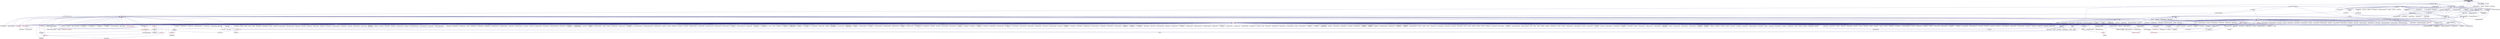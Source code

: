 digraph "command_line_handling.hpp"
{
  edge [fontname="Helvetica",fontsize="10",labelfontname="Helvetica",labelfontsize="10"];
  node [fontname="Helvetica",fontsize="10",shape=record];
  Node144 [label="command_line_handling.hpp",height=0.2,width=0.4,color="black", fillcolor="grey75", style="filled", fontcolor="black"];
  Node144 -> Node145 [dir="back",color="midnightblue",fontsize="10",style="solid",fontname="Helvetica"];
  Node145 [label="partitioner.hpp",height=0.2,width=0.4,color="black", fillcolor="white", style="filled",URL="$d4/d13/runtime_2resource_2detail_2partitioner_8hpp.html"];
  Node145 -> Node146 [dir="back",color="midnightblue",fontsize="10",style="solid",fontname="Helvetica"];
  Node146 [label="scheduled_thread_pool\l_impl.hpp",height=0.2,width=0.4,color="black", fillcolor="white", style="filled",URL="$d7/da2/scheduled__thread__pool__impl_8hpp.html"];
  Node146 -> Node147 [dir="back",color="midnightblue",fontsize="10",style="solid",fontname="Helvetica"];
  Node147 [label="oversubscribing_resource\l_partitioner.cpp",height=0.2,width=0.4,color="black", fillcolor="white", style="filled",URL="$dd/dee/oversubscribing__resource__partitioner_8cpp.html"];
  Node146 -> Node148 [dir="back",color="midnightblue",fontsize="10",style="solid",fontname="Helvetica"];
  Node148 [label="simple_resource_partitioner.cpp",height=0.2,width=0.4,color="black", fillcolor="white", style="filled",URL="$d5/df9/simple__resource__partitioner_8cpp.html"];
  Node146 -> Node149 [dir="back",color="midnightblue",fontsize="10",style="solid",fontname="Helvetica"];
  Node149 [label="scheduled_thread_pool.cpp",height=0.2,width=0.4,color="black", fillcolor="white", style="filled",URL="$d5/d73/scheduled__thread__pool_8cpp.html"];
  Node145 -> Node150 [dir="back",color="midnightblue",fontsize="10",style="solid",fontname="Helvetica"];
  Node150 [label="thread_pool_executors.hpp",height=0.2,width=0.4,color="black", fillcolor="white", style="filled",URL="$d5/d7b/runtime_2threads_2executors_2thread__pool__executors_8hpp.html"];
  Node150 -> Node151 [dir="back",color="midnightblue",fontsize="10",style="solid",fontname="Helvetica"];
  Node151 [label="thread_executors.hpp",height=0.2,width=0.4,color="black", fillcolor="white", style="filled",URL="$de/dc6/thread__executors_8hpp.html"];
  Node151 -> Node152 [dir="back",color="midnightblue",fontsize="10",style="solid",fontname="Helvetica"];
  Node152 [label="async_io_action.cpp",height=0.2,width=0.4,color="black", fillcolor="white", style="filled",URL="$d3/df5/async__io__action_8cpp.html"];
  Node151 -> Node153 [dir="back",color="midnightblue",fontsize="10",style="solid",fontname="Helvetica"];
  Node153 [label="async_io_simple.cpp",height=0.2,width=0.4,color="black", fillcolor="white", style="filled",URL="$da/db7/async__io__simple_8cpp.html"];
  Node151 -> Node154 [dir="back",color="midnightblue",fontsize="10",style="solid",fontname="Helvetica"];
  Node154 [label="qt.cpp",height=0.2,width=0.4,color="black", fillcolor="white", style="filled",URL="$df/d90/qt_8cpp.html"];
  Node151 -> Node155 [dir="back",color="midnightblue",fontsize="10",style="solid",fontname="Helvetica"];
  Node155 [label="fractals_executor.cpp",height=0.2,width=0.4,color="black", fillcolor="white", style="filled",URL="$d9/da9/fractals__executor_8cpp.html"];
  Node151 -> Node156 [dir="back",color="midnightblue",fontsize="10",style="solid",fontname="Helvetica"];
  Node156 [label="simple_future_continuation.cpp",height=0.2,width=0.4,color="black", fillcolor="white", style="filled",URL="$d8/d3c/simple__future__continuation_8cpp.html"];
  Node151 -> Node157 [dir="back",color="midnightblue",fontsize="10",style="solid",fontname="Helvetica"];
  Node157 [label="thread_pool_executor\l_1114.cpp",height=0.2,width=0.4,color="black", fillcolor="white", style="filled",URL="$d8/d63/thread__pool__executor__1114_8cpp.html"];
  Node151 -> Node158 [dir="back",color="midnightblue",fontsize="10",style="solid",fontname="Helvetica"];
  Node158 [label="thread_suspension_executor.cpp",height=0.2,width=0.4,color="black", fillcolor="white", style="filled",URL="$de/d9f/thread__suspension__executor_8cpp.html"];
  Node150 -> Node159 [dir="back",color="midnightblue",fontsize="10",style="solid",fontname="Helvetica"];
  Node159 [label="threadmanager.hpp",height=0.2,width=0.4,color="black", fillcolor="white", style="filled",URL="$d7/d1b/include_2threadmanager_8hpp.html"];
  Node159 -> Node160 [dir="back",color="midnightblue",fontsize="10",style="solid",fontname="Helvetica"];
  Node160 [label="runtime.hpp",height=0.2,width=0.4,color="black", fillcolor="white", style="filled",URL="$d5/d15/include_2runtime_8hpp.html"];
  Node160 -> Node152 [dir="back",color="midnightblue",fontsize="10",style="solid",fontname="Helvetica"];
  Node160 -> Node161 [dir="back",color="midnightblue",fontsize="10",style="solid",fontname="Helvetica"];
  Node161 [label="async_io_external.cpp",height=0.2,width=0.4,color="black", fillcolor="white", style="filled",URL="$da/d9a/async__io__external_8cpp.html"];
  Node160 -> Node162 [dir="back",color="midnightblue",fontsize="10",style="solid",fontname="Helvetica"];
  Node162 [label="async_io_low_level.cpp",height=0.2,width=0.4,color="black", fillcolor="white", style="filled",URL="$dc/d10/async__io__low__level_8cpp.html"];
  Node160 -> Node153 [dir="back",color="midnightblue",fontsize="10",style="solid",fontname="Helvetica"];
  Node160 -> Node163 [dir="back",color="midnightblue",fontsize="10",style="solid",fontname="Helvetica"];
  Node163 [label="rnd_future_reduce.cpp",height=0.2,width=0.4,color="black", fillcolor="white", style="filled",URL="$d1/db5/rnd__future__reduce_8cpp.html"];
  Node160 -> Node147 [dir="back",color="midnightblue",fontsize="10",style="solid",fontname="Helvetica"];
  Node160 -> Node164 [dir="back",color="midnightblue",fontsize="10",style="solid",fontname="Helvetica"];
  Node164 [label="system_characteristics.hpp",height=0.2,width=0.4,color="black", fillcolor="white", style="filled",URL="$d0/d07/system__characteristics_8hpp.html"];
  Node164 -> Node147 [dir="back",color="midnightblue",fontsize="10",style="solid",fontname="Helvetica"];
  Node164 -> Node148 [dir="back",color="midnightblue",fontsize="10",style="solid",fontname="Helvetica"];
  Node160 -> Node148 [dir="back",color="midnightblue",fontsize="10",style="solid",fontname="Helvetica"];
  Node160 -> Node165 [dir="back",color="midnightblue",fontsize="10",style="solid",fontname="Helvetica"];
  Node165 [label="hpx.hpp",height=0.2,width=0.4,color="red", fillcolor="white", style="filled",URL="$d0/daa/hpx_8hpp.html"];
  Node165 -> Node166 [dir="back",color="midnightblue",fontsize="10",style="solid",fontname="Helvetica"];
  Node166 [label="1d_stencil_1.cpp",height=0.2,width=0.4,color="black", fillcolor="white", style="filled",URL="$d2/db1/1d__stencil__1_8cpp.html"];
  Node165 -> Node167 [dir="back",color="midnightblue",fontsize="10",style="solid",fontname="Helvetica"];
  Node167 [label="1d_stencil_2.cpp",height=0.2,width=0.4,color="black", fillcolor="white", style="filled",URL="$d3/dd1/1d__stencil__2_8cpp.html"];
  Node165 -> Node168 [dir="back",color="midnightblue",fontsize="10",style="solid",fontname="Helvetica"];
  Node168 [label="1d_stencil_3.cpp",height=0.2,width=0.4,color="black", fillcolor="white", style="filled",URL="$db/d19/1d__stencil__3_8cpp.html"];
  Node165 -> Node169 [dir="back",color="midnightblue",fontsize="10",style="solid",fontname="Helvetica"];
  Node169 [label="1d_stencil_4.cpp",height=0.2,width=0.4,color="black", fillcolor="white", style="filled",URL="$d1/d7d/1d__stencil__4_8cpp.html"];
  Node165 -> Node170 [dir="back",color="midnightblue",fontsize="10",style="solid",fontname="Helvetica"];
  Node170 [label="1d_stencil_4_parallel.cpp",height=0.2,width=0.4,color="black", fillcolor="white", style="filled",URL="$d6/d05/1d__stencil__4__parallel_8cpp.html"];
  Node165 -> Node171 [dir="back",color="midnightblue",fontsize="10",style="solid",fontname="Helvetica"];
  Node171 [label="1d_stencil_4_repart.cpp",height=0.2,width=0.4,color="black", fillcolor="white", style="filled",URL="$d0/d6b/1d__stencil__4__repart_8cpp.html"];
  Node165 -> Node172 [dir="back",color="midnightblue",fontsize="10",style="solid",fontname="Helvetica"];
  Node172 [label="1d_stencil_4_throttle.cpp",height=0.2,width=0.4,color="black", fillcolor="white", style="filled",URL="$d6/de5/1d__stencil__4__throttle_8cpp.html"];
  Node165 -> Node173 [dir="back",color="midnightblue",fontsize="10",style="solid",fontname="Helvetica"];
  Node173 [label="1d_stencil_5.cpp",height=0.2,width=0.4,color="black", fillcolor="white", style="filled",URL="$d7/d2a/1d__stencil__5_8cpp.html"];
  Node165 -> Node174 [dir="back",color="midnightblue",fontsize="10",style="solid",fontname="Helvetica"];
  Node174 [label="1d_stencil_6.cpp",height=0.2,width=0.4,color="black", fillcolor="white", style="filled",URL="$db/de7/1d__stencil__6_8cpp.html"];
  Node165 -> Node175 [dir="back",color="midnightblue",fontsize="10",style="solid",fontname="Helvetica"];
  Node175 [label="1d_stencil_7.cpp",height=0.2,width=0.4,color="black", fillcolor="white", style="filled",URL="$d4/d5a/1d__stencil__7_8cpp.html"];
  Node165 -> Node176 [dir="back",color="midnightblue",fontsize="10",style="solid",fontname="Helvetica"];
  Node176 [label="1d_stencil_8.cpp",height=0.2,width=0.4,color="black", fillcolor="white", style="filled",URL="$df/de0/1d__stencil__8_8cpp.html"];
  Node165 -> Node177 [dir="back",color="midnightblue",fontsize="10",style="solid",fontname="Helvetica"];
  Node177 [label="accumulator.cpp",height=0.2,width=0.4,color="black", fillcolor="white", style="filled",URL="$d1/d81/accumulator_8cpp.html"];
  Node165 -> Node178 [dir="back",color="midnightblue",fontsize="10",style="solid",fontname="Helvetica"];
  Node178 [label="accumulator.hpp",height=0.2,width=0.4,color="red", fillcolor="white", style="filled",URL="$d4/d9d/server_2accumulator_8hpp.html"];
  Node178 -> Node177 [dir="back",color="midnightblue",fontsize="10",style="solid",fontname="Helvetica"];
  Node165 -> Node181 [dir="back",color="midnightblue",fontsize="10",style="solid",fontname="Helvetica"];
  Node181 [label="template_function_accumulator.hpp",height=0.2,width=0.4,color="black", fillcolor="white", style="filled",URL="$d7/da6/server_2template__function__accumulator_8hpp.html"];
  Node181 -> Node182 [dir="back",color="midnightblue",fontsize="10",style="solid",fontname="Helvetica"];
  Node182 [label="template_function_accumulator.cpp",height=0.2,width=0.4,color="black", fillcolor="white", style="filled",URL="$d5/d02/template__function__accumulator_8cpp.html"];
  Node181 -> Node183 [dir="back",color="midnightblue",fontsize="10",style="solid",fontname="Helvetica"];
  Node183 [label="template_function_accumulator.hpp",height=0.2,width=0.4,color="red", fillcolor="white", style="filled",URL="$d3/de9/template__function__accumulator_8hpp.html"];
  Node165 -> Node185 [dir="back",color="midnightblue",fontsize="10",style="solid",fontname="Helvetica"];
  Node185 [label="template_accumulator.cpp",height=0.2,width=0.4,color="black", fillcolor="white", style="filled",URL="$d0/d4a/template__accumulator_8cpp.html"];
  Node165 -> Node182 [dir="back",color="midnightblue",fontsize="10",style="solid",fontname="Helvetica"];
  Node165 -> Node183 [dir="back",color="midnightblue",fontsize="10",style="solid",fontname="Helvetica"];
  Node165 -> Node186 [dir="back",color="midnightblue",fontsize="10",style="solid",fontname="Helvetica"];
  Node186 [label="allgather_module.cpp",height=0.2,width=0.4,color="black", fillcolor="white", style="filled",URL="$df/de4/allgather__module_8cpp.html"];
  Node165 -> Node187 [dir="back",color="midnightblue",fontsize="10",style="solid",fontname="Helvetica"];
  Node187 [label="allgather.cpp",height=0.2,width=0.4,color="black", fillcolor="white", style="filled",URL="$d7/d06/allgather_8cpp.html"];
  Node165 -> Node188 [dir="back",color="midnightblue",fontsize="10",style="solid",fontname="Helvetica"];
  Node188 [label="allgather_and_gate.cpp",height=0.2,width=0.4,color="black", fillcolor="white", style="filled",URL="$d1/d56/allgather__and__gate_8cpp.html"];
  Node165 -> Node189 [dir="back",color="midnightblue",fontsize="10",style="solid",fontname="Helvetica"];
  Node189 [label="ag_client.cpp",height=0.2,width=0.4,color="black", fillcolor="white", style="filled",URL="$d4/d5d/ag__client_8cpp.html"];
  Node165 -> Node190 [dir="back",color="midnightblue",fontsize="10",style="solid",fontname="Helvetica"];
  Node190 [label="hpx_thread_phase.cpp",height=0.2,width=0.4,color="black", fillcolor="white", style="filled",URL="$d5/dca/hpx__thread__phase_8cpp.html"];
  Node165 -> Node191 [dir="back",color="midnightblue",fontsize="10",style="solid",fontname="Helvetica"];
  Node191 [label="os_thread_num.cpp",height=0.2,width=0.4,color="black", fillcolor="white", style="filled",URL="$d2/dfb/os__thread__num_8cpp.html"];
  Node165 -> Node192 [dir="back",color="midnightblue",fontsize="10",style="solid",fontname="Helvetica"];
  Node192 [label="cancelable_action.cpp",height=0.2,width=0.4,color="black", fillcolor="white", style="filled",URL="$d5/d0c/cancelable__action_8cpp.html"];
  Node165 -> Node193 [dir="back",color="midnightblue",fontsize="10",style="solid",fontname="Helvetica"];
  Node193 [label="cancelable_action.hpp",height=0.2,width=0.4,color="black", fillcolor="white", style="filled",URL="$d5/d4d/server_2cancelable__action_8hpp.html"];
  Node193 -> Node192 [dir="back",color="midnightblue",fontsize="10",style="solid",fontname="Helvetica"];
  Node193 -> Node194 [dir="back",color="midnightblue",fontsize="10",style="solid",fontname="Helvetica"];
  Node194 [label="cancelable_action.hpp",height=0.2,width=0.4,color="red", fillcolor="white", style="filled",URL="$d0/da3/stubs_2cancelable__action_8hpp.html"];
  Node165 -> Node194 [dir="back",color="midnightblue",fontsize="10",style="solid",fontname="Helvetica"];
  Node165 -> Node196 [dir="back",color="midnightblue",fontsize="10",style="solid",fontname="Helvetica"];
  Node196 [label="cancelable_action_client.cpp",height=0.2,width=0.4,color="black", fillcolor="white", style="filled",URL="$d1/db8/cancelable__action__client_8cpp.html"];
  Node165 -> Node197 [dir="back",color="midnightblue",fontsize="10",style="solid",fontname="Helvetica"];
  Node197 [label="cublas_matmul.cpp",height=0.2,width=0.4,color="black", fillcolor="white", style="filled",URL="$dd/d84/cublas__matmul_8cpp.html"];
  Node165 -> Node198 [dir="back",color="midnightblue",fontsize="10",style="solid",fontname="Helvetica"];
  Node198 [label="win_perf_counters.cpp",height=0.2,width=0.4,color="black", fillcolor="white", style="filled",URL="$d8/d11/win__perf__counters_8cpp.html"];
  Node165 -> Node199 [dir="back",color="midnightblue",fontsize="10",style="solid",fontname="Helvetica"];
  Node199 [label="win_perf_counters.hpp",height=0.2,width=0.4,color="black", fillcolor="white", style="filled",URL="$d5/da7/win__perf__counters_8hpp.html"];
  Node165 -> Node200 [dir="back",color="midnightblue",fontsize="10",style="solid",fontname="Helvetica"];
  Node200 [label="hello_world_component.hpp",height=0.2,width=0.4,color="red", fillcolor="white", style="filled",URL="$df/df0/hello__world__component_8hpp.html"];
  Node165 -> Node203 [dir="back",color="midnightblue",fontsize="10",style="solid",fontname="Helvetica"];
  Node203 [label="interpolate1d.cpp",height=0.2,width=0.4,color="black", fillcolor="white", style="filled",URL="$d0/d05/interpolate1d_8cpp.html"];
  Node165 -> Node204 [dir="back",color="midnightblue",fontsize="10",style="solid",fontname="Helvetica"];
  Node204 [label="partition.hpp",height=0.2,width=0.4,color="black", fillcolor="white", style="filled",URL="$d0/d7a/examples_2interpolate1d_2interpolate1d_2partition_8hpp.html"];
  Node204 -> Node203 [dir="back",color="midnightblue",fontsize="10",style="solid",fontname="Helvetica"];
  Node204 -> Node205 [dir="back",color="midnightblue",fontsize="10",style="solid",fontname="Helvetica"];
  Node205 [label="interpolate1d.hpp",height=0.2,width=0.4,color="red", fillcolor="white", style="filled",URL="$d4/dc7/interpolate1d_8hpp.html"];
  Node205 -> Node203 [dir="back",color="midnightblue",fontsize="10",style="solid",fontname="Helvetica"];
  Node165 -> Node207 [dir="back",color="midnightblue",fontsize="10",style="solid",fontname="Helvetica"];
  Node207 [label="partition.hpp",height=0.2,width=0.4,color="black", fillcolor="white", style="filled",URL="$d0/dff/examples_2interpolate1d_2interpolate1d_2server_2partition_8hpp.html"];
  Node207 -> Node204 [dir="back",color="midnightblue",fontsize="10",style="solid",fontname="Helvetica"];
  Node207 -> Node208 [dir="back",color="midnightblue",fontsize="10",style="solid",fontname="Helvetica"];
  Node208 [label="partition.cpp",height=0.2,width=0.4,color="black", fillcolor="white", style="filled",URL="$d0/d4f/examples_2interpolate1d_2interpolate1d_2server_2partition_8cpp.html"];
  Node165 -> Node205 [dir="back",color="midnightblue",fontsize="10",style="solid",fontname="Helvetica"];
  Node165 -> Node209 [dir="back",color="midnightblue",fontsize="10",style="solid",fontname="Helvetica"];
  Node209 [label="read_values.cpp",height=0.2,width=0.4,color="black", fillcolor="white", style="filled",URL="$d0/d8c/interpolate1d_2interpolate1d_2read__values_8cpp.html"];
  Node165 -> Node208 [dir="back",color="midnightblue",fontsize="10",style="solid",fontname="Helvetica"];
  Node165 -> Node210 [dir="back",color="midnightblue",fontsize="10",style="solid",fontname="Helvetica"];
  Node210 [label="jacobi.cpp",height=0.2,width=0.4,color="black", fillcolor="white", style="filled",URL="$d2/d27/jacobi_8cpp.html"];
  Node165 -> Node211 [dir="back",color="midnightblue",fontsize="10",style="solid",fontname="Helvetica"];
  Node211 [label="grid.cpp",height=0.2,width=0.4,color="black", fillcolor="white", style="filled",URL="$d6/d1b/jacobi__component_2grid_8cpp.html"];
  Node165 -> Node212 [dir="back",color="midnightblue",fontsize="10",style="solid",fontname="Helvetica"];
  Node212 [label="row.cpp",height=0.2,width=0.4,color="black", fillcolor="white", style="filled",URL="$d3/d86/server_2row_8cpp.html"];
  Node165 -> Node213 [dir="back",color="midnightblue",fontsize="10",style="solid",fontname="Helvetica"];
  Node213 [label="solver.cpp",height=0.2,width=0.4,color="black", fillcolor="white", style="filled",URL="$d6/d94/solver_8cpp.html"];
  Node165 -> Node214 [dir="back",color="midnightblue",fontsize="10",style="solid",fontname="Helvetica"];
  Node214 [label="stencil_iterator.cpp",height=0.2,width=0.4,color="black", fillcolor="white", style="filled",URL="$d6/de1/server_2stencil__iterator_8cpp.html"];
  Node165 -> Node215 [dir="back",color="midnightblue",fontsize="10",style="solid",fontname="Helvetica"];
  Node215 [label="stencil_iterator.cpp",height=0.2,width=0.4,color="black", fillcolor="white", style="filled",URL="$d7/d71/stencil__iterator_8cpp.html"];
  Node165 -> Node216 [dir="back",color="midnightblue",fontsize="10",style="solid",fontname="Helvetica"];
  Node216 [label="jacobi.cpp",height=0.2,width=0.4,color="black", fillcolor="white", style="filled",URL="$d3/d44/smp_2jacobi_8cpp.html"];
  Node165 -> Node217 [dir="back",color="midnightblue",fontsize="10",style="solid",fontname="Helvetica"];
  Node217 [label="jacobi_hpx.cpp",height=0.2,width=0.4,color="black", fillcolor="white", style="filled",URL="$d8/d72/jacobi__hpx_8cpp.html"];
  Node165 -> Node218 [dir="back",color="midnightblue",fontsize="10",style="solid",fontname="Helvetica"];
  Node218 [label="jacobi_nonuniform.cpp",height=0.2,width=0.4,color="black", fillcolor="white", style="filled",URL="$dd/ddc/jacobi__nonuniform_8cpp.html"];
  Node165 -> Node219 [dir="back",color="midnightblue",fontsize="10",style="solid",fontname="Helvetica"];
  Node219 [label="jacobi_nonuniform_hpx.cpp",height=0.2,width=0.4,color="black", fillcolor="white", style="filled",URL="$de/d56/jacobi__nonuniform__hpx_8cpp.html"];
  Node165 -> Node220 [dir="back",color="midnightblue",fontsize="10",style="solid",fontname="Helvetica"];
  Node220 [label="nqueen.cpp",height=0.2,width=0.4,color="black", fillcolor="white", style="filled",URL="$db/dca/nqueen_8cpp.html"];
  Node165 -> Node221 [dir="back",color="midnightblue",fontsize="10",style="solid",fontname="Helvetica"];
  Node221 [label="nqueen.hpp",height=0.2,width=0.4,color="red", fillcolor="white", style="filled",URL="$de/d58/server_2nqueen_8hpp.html"];
  Node221 -> Node220 [dir="back",color="midnightblue",fontsize="10",style="solid",fontname="Helvetica"];
  Node165 -> Node224 [dir="back",color="midnightblue",fontsize="10",style="solid",fontname="Helvetica"];
  Node224 [label="nqueen_client.cpp",height=0.2,width=0.4,color="black", fillcolor="white", style="filled",URL="$d3/d5e/nqueen__client_8cpp.html"];
  Node165 -> Node225 [dir="back",color="midnightblue",fontsize="10",style="solid",fontname="Helvetica"];
  Node225 [label="sine.cpp",height=0.2,width=0.4,color="black", fillcolor="white", style="filled",URL="$d3/d0d/server_2sine_8cpp.html"];
  Node165 -> Node226 [dir="back",color="midnightblue",fontsize="10",style="solid",fontname="Helvetica"];
  Node226 [label="sine.hpp",height=0.2,width=0.4,color="black", fillcolor="white", style="filled",URL="$d8/dac/sine_8hpp.html"];
  Node226 -> Node225 [dir="back",color="midnightblue",fontsize="10",style="solid",fontname="Helvetica"];
  Node226 -> Node227 [dir="back",color="midnightblue",fontsize="10",style="solid",fontname="Helvetica"];
  Node227 [label="sine.cpp",height=0.2,width=0.4,color="black", fillcolor="white", style="filled",URL="$d5/dd8/sine_8cpp.html"];
  Node165 -> Node227 [dir="back",color="midnightblue",fontsize="10",style="solid",fontname="Helvetica"];
  Node165 -> Node228 [dir="back",color="midnightblue",fontsize="10",style="solid",fontname="Helvetica"];
  Node228 [label="sine_client.cpp",height=0.2,width=0.4,color="black", fillcolor="white", style="filled",URL="$db/d62/sine__client_8cpp.html"];
  Node165 -> Node154 [dir="back",color="midnightblue",fontsize="10",style="solid",fontname="Helvetica"];
  Node165 -> Node229 [dir="back",color="midnightblue",fontsize="10",style="solid",fontname="Helvetica"];
  Node229 [label="queue_client.cpp",height=0.2,width=0.4,color="black", fillcolor="white", style="filled",URL="$d7/d96/queue__client_8cpp.html"];
  Node165 -> Node230 [dir="back",color="midnightblue",fontsize="10",style="solid",fontname="Helvetica"];
  Node230 [label="customize_async.cpp",height=0.2,width=0.4,color="black", fillcolor="white", style="filled",URL="$d0/d82/customize__async_8cpp.html"];
  Node165 -> Node231 [dir="back",color="midnightblue",fontsize="10",style="solid",fontname="Helvetica"];
  Node231 [label="data_actions.cpp",height=0.2,width=0.4,color="black", fillcolor="white", style="filled",URL="$dc/d68/data__actions_8cpp.html"];
  Node165 -> Node232 [dir="back",color="midnightblue",fontsize="10",style="solid",fontname="Helvetica"];
  Node232 [label="error_handling.cpp",height=0.2,width=0.4,color="black", fillcolor="white", style="filled",URL="$d9/d96/error__handling_8cpp.html"];
  Node165 -> Node233 [dir="back",color="midnightblue",fontsize="10",style="solid",fontname="Helvetica"];
  Node233 [label="event_synchronization.cpp",height=0.2,width=0.4,color="black", fillcolor="white", style="filled",URL="$d0/d35/event__synchronization_8cpp.html"];
  Node165 -> Node234 [dir="back",color="midnightblue",fontsize="10",style="solid",fontname="Helvetica"];
  Node234 [label="factorial.cpp",height=0.2,width=0.4,color="black", fillcolor="white", style="filled",URL="$d9/d00/factorial_8cpp.html"];
  Node165 -> Node235 [dir="back",color="midnightblue",fontsize="10",style="solid",fontname="Helvetica"];
  Node235 [label="file_serialization.cpp",height=0.2,width=0.4,color="black", fillcolor="white", style="filled",URL="$de/d58/file__serialization_8cpp.html"];
  Node165 -> Node236 [dir="back",color="midnightblue",fontsize="10",style="solid",fontname="Helvetica"];
  Node236 [label="init_globally.cpp",height=0.2,width=0.4,color="black", fillcolor="white", style="filled",URL="$d6/dad/init__globally_8cpp.html"];
  Node165 -> Node237 [dir="back",color="midnightblue",fontsize="10",style="solid",fontname="Helvetica"];
  Node237 [label="interest_calculator.cpp",height=0.2,width=0.4,color="black", fillcolor="white", style="filled",URL="$d2/d86/interest__calculator_8cpp.html"];
  Node165 -> Node238 [dir="back",color="midnightblue",fontsize="10",style="solid",fontname="Helvetica"];
  Node238 [label="non_atomic_rma.cpp",height=0.2,width=0.4,color="black", fillcolor="white", style="filled",URL="$d7/d8b/non__atomic__rma_8cpp.html"];
  Node165 -> Node239 [dir="back",color="midnightblue",fontsize="10",style="solid",fontname="Helvetica"];
  Node239 [label="partitioned_vector\l_spmd_foreach.cpp",height=0.2,width=0.4,color="black", fillcolor="white", style="filled",URL="$db/d7c/partitioned__vector__spmd__foreach_8cpp.html"];
  Node165 -> Node240 [dir="back",color="midnightblue",fontsize="10",style="solid",fontname="Helvetica"];
  Node240 [label="pipeline1.cpp",height=0.2,width=0.4,color="black", fillcolor="white", style="filled",URL="$d5/d77/pipeline1_8cpp.html"];
  Node165 -> Node241 [dir="back",color="midnightblue",fontsize="10",style="solid",fontname="Helvetica"];
  Node241 [label="quicksort.cpp",height=0.2,width=0.4,color="black", fillcolor="white", style="filled",URL="$d3/d1e/quicksort_8cpp.html"];
  Node165 -> Node242 [dir="back",color="midnightblue",fontsize="10",style="solid",fontname="Helvetica"];
  Node242 [label="receive_buffer.cpp",height=0.2,width=0.4,color="black", fillcolor="white", style="filled",URL="$d7/d10/receive__buffer_8cpp.html"];
  Node165 -> Node243 [dir="back",color="midnightblue",fontsize="10",style="solid",fontname="Helvetica"];
  Node243 [label="safe_object.cpp",height=0.2,width=0.4,color="black", fillcolor="white", style="filled",URL="$dd/d52/safe__object_8cpp.html"];
  Node165 -> Node244 [dir="back",color="midnightblue",fontsize="10",style="solid",fontname="Helvetica"];
  Node244 [label="sort_by_key_demo.cpp",height=0.2,width=0.4,color="black", fillcolor="white", style="filled",URL="$da/d20/sort__by__key__demo_8cpp.html"];
  Node165 -> Node245 [dir="back",color="midnightblue",fontsize="10",style="solid",fontname="Helvetica"];
  Node245 [label="timed_wake.cpp",height=0.2,width=0.4,color="black", fillcolor="white", style="filled",URL="$d8/df9/timed__wake_8cpp.html"];
  Node165 -> Node246 [dir="back",color="midnightblue",fontsize="10",style="solid",fontname="Helvetica"];
  Node246 [label="vector_counting_dotproduct.cpp",height=0.2,width=0.4,color="black", fillcolor="white", style="filled",URL="$df/de9/vector__counting__dotproduct_8cpp.html"];
  Node165 -> Node247 [dir="back",color="midnightblue",fontsize="10",style="solid",fontname="Helvetica"];
  Node247 [label="vector_zip_dotproduct.cpp",height=0.2,width=0.4,color="black", fillcolor="white", style="filled",URL="$dc/d18/vector__zip__dotproduct_8cpp.html"];
  Node165 -> Node248 [dir="back",color="midnightblue",fontsize="10",style="solid",fontname="Helvetica"];
  Node248 [label="zerocopy_rdma.cpp",height=0.2,width=0.4,color="black", fillcolor="white", style="filled",URL="$d1/dad/zerocopy__rdma_8cpp.html"];
  Node165 -> Node249 [dir="back",color="midnightblue",fontsize="10",style="solid",fontname="Helvetica"];
  Node249 [label="random_mem_access.cpp",height=0.2,width=0.4,color="black", fillcolor="white", style="filled",URL="$d1/d51/random__mem__access_8cpp.html"];
  Node165 -> Node250 [dir="back",color="midnightblue",fontsize="10",style="solid",fontname="Helvetica"];
  Node250 [label="random_mem_access.hpp",height=0.2,width=0.4,color="red", fillcolor="white", style="filled",URL="$d0/d19/server_2random__mem__access_8hpp.html"];
  Node250 -> Node249 [dir="back",color="midnightblue",fontsize="10",style="solid",fontname="Helvetica"];
  Node165 -> Node253 [dir="back",color="midnightblue",fontsize="10",style="solid",fontname="Helvetica"];
  Node253 [label="random_mem_access_client.cpp",height=0.2,width=0.4,color="black", fillcolor="white", style="filled",URL="$df/d1b/random__mem__access__client_8cpp.html"];
  Node165 -> Node147 [dir="back",color="midnightblue",fontsize="10",style="solid",fontname="Helvetica"];
  Node165 -> Node148 [dir="back",color="midnightblue",fontsize="10",style="solid",fontname="Helvetica"];
  Node165 -> Node254 [dir="back",color="midnightblue",fontsize="10",style="solid",fontname="Helvetica"];
  Node254 [label="dimension.hpp",height=0.2,width=0.4,color="red", fillcolor="white", style="filled",URL="$d6/d39/sheneos_2sheneos_2dimension_8hpp.html"];
  Node254 -> Node260 [dir="back",color="midnightblue",fontsize="10",style="solid",fontname="Helvetica"];
  Node260 [label="partition3d.hpp",height=0.2,width=0.4,color="black", fillcolor="white", style="filled",URL="$dd/dbf/server_2partition3d_8hpp.html"];
  Node260 -> Node261 [dir="back",color="midnightblue",fontsize="10",style="solid",fontname="Helvetica"];
  Node261 [label="partition3d.hpp",height=0.2,width=0.4,color="black", fillcolor="white", style="filled",URL="$d1/d50/partition3d_8hpp.html"];
  Node261 -> Node257 [dir="back",color="midnightblue",fontsize="10",style="solid",fontname="Helvetica"];
  Node257 [label="interpolator.cpp",height=0.2,width=0.4,color="black", fillcolor="white", style="filled",URL="$d5/d02/interpolator_8cpp.html"];
  Node261 -> Node262 [dir="back",color="midnightblue",fontsize="10",style="solid",fontname="Helvetica"];
  Node262 [label="interpolator.hpp",height=0.2,width=0.4,color="red", fillcolor="white", style="filled",URL="$dc/d3b/interpolator_8hpp.html"];
  Node262 -> Node257 [dir="back",color="midnightblue",fontsize="10",style="solid",fontname="Helvetica"];
  Node262 -> Node265 [dir="back",color="midnightblue",fontsize="10",style="solid",fontname="Helvetica"];
  Node265 [label="sheneos_test.cpp",height=0.2,width=0.4,color="black", fillcolor="white", style="filled",URL="$d4/d6e/sheneos__test_8cpp.html"];
  Node260 -> Node259 [dir="back",color="midnightblue",fontsize="10",style="solid",fontname="Helvetica"];
  Node259 [label="partition3d.cpp",height=0.2,width=0.4,color="black", fillcolor="white", style="filled",URL="$de/d70/partition3d_8cpp.html"];
  Node165 -> Node257 [dir="back",color="midnightblue",fontsize="10",style="solid",fontname="Helvetica"];
  Node165 -> Node261 [dir="back",color="midnightblue",fontsize="10",style="solid",fontname="Helvetica"];
  Node165 -> Node260 [dir="back",color="midnightblue",fontsize="10",style="solid",fontname="Helvetica"];
  Node165 -> Node262 [dir="back",color="midnightblue",fontsize="10",style="solid",fontname="Helvetica"];
  Node165 -> Node266 [dir="back",color="midnightblue",fontsize="10",style="solid",fontname="Helvetica"];
  Node266 [label="configuration.hpp",height=0.2,width=0.4,color="red", fillcolor="white", style="filled",URL="$dc/d0a/configuration_8hpp.html"];
  Node266 -> Node262 [dir="back",color="midnightblue",fontsize="10",style="solid",fontname="Helvetica"];
  Node165 -> Node258 [dir="back",color="midnightblue",fontsize="10",style="solid",fontname="Helvetica"];
  Node258 [label="read_values.cpp",height=0.2,width=0.4,color="black", fillcolor="white", style="filled",URL="$d7/da4/sheneos_2sheneos_2read__values_8cpp.html"];
  Node165 -> Node259 [dir="back",color="midnightblue",fontsize="10",style="solid",fontname="Helvetica"];
  Node165 -> Node265 [dir="back",color="midnightblue",fontsize="10",style="solid",fontname="Helvetica"];
  Node165 -> Node268 [dir="back",color="midnightblue",fontsize="10",style="solid",fontname="Helvetica"];
  Node268 [label="startup_shutdown.cpp",height=0.2,width=0.4,color="black", fillcolor="white", style="filled",URL="$d3/dfc/server_2startup__shutdown_8cpp.html"];
  Node165 -> Node269 [dir="back",color="midnightblue",fontsize="10",style="solid",fontname="Helvetica"];
  Node269 [label="startup_shutdown.cpp",height=0.2,width=0.4,color="black", fillcolor="white", style="filled",URL="$d0/ddb/startup__shutdown_8cpp.html"];
  Node165 -> Node270 [dir="back",color="midnightblue",fontsize="10",style="solid",fontname="Helvetica"];
  Node270 [label="spin.cpp",height=0.2,width=0.4,color="black", fillcolor="white", style="filled",URL="$d7/df2/spin_8cpp.html"];
  Node165 -> Node271 [dir="back",color="midnightblue",fontsize="10",style="solid",fontname="Helvetica"];
  Node271 [label="throttle.cpp",height=0.2,width=0.4,color="black", fillcolor="white", style="filled",URL="$de/d56/server_2throttle_8cpp.html"];
  Node165 -> Node272 [dir="back",color="midnightblue",fontsize="10",style="solid",fontname="Helvetica"];
  Node272 [label="throttle.hpp",height=0.2,width=0.4,color="black", fillcolor="white", style="filled",URL="$db/dc9/server_2throttle_8hpp.html"];
  Node272 -> Node271 [dir="back",color="midnightblue",fontsize="10",style="solid",fontname="Helvetica"];
  Node272 -> Node273 [dir="back",color="midnightblue",fontsize="10",style="solid",fontname="Helvetica"];
  Node273 [label="throttle.hpp",height=0.2,width=0.4,color="black", fillcolor="white", style="filled",URL="$d5/dec/stubs_2throttle_8hpp.html"];
  Node273 -> Node274 [dir="back",color="midnightblue",fontsize="10",style="solid",fontname="Helvetica"];
  Node274 [label="throttle.hpp",height=0.2,width=0.4,color="red", fillcolor="white", style="filled",URL="$d2/d2e/throttle_8hpp.html"];
  Node274 -> Node275 [dir="back",color="midnightblue",fontsize="10",style="solid",fontname="Helvetica"];
  Node275 [label="throttle.cpp",height=0.2,width=0.4,color="black", fillcolor="white", style="filled",URL="$db/d02/throttle_8cpp.html"];
  Node165 -> Node273 [dir="back",color="midnightblue",fontsize="10",style="solid",fontname="Helvetica"];
  Node165 -> Node275 [dir="back",color="midnightblue",fontsize="10",style="solid",fontname="Helvetica"];
  Node165 -> Node274 [dir="back",color="midnightblue",fontsize="10",style="solid",fontname="Helvetica"];
  Node165 -> Node277 [dir="back",color="midnightblue",fontsize="10",style="solid",fontname="Helvetica"];
  Node277 [label="transpose_await.cpp",height=0.2,width=0.4,color="black", fillcolor="white", style="filled",URL="$de/d68/transpose__await_8cpp.html"];
  Node165 -> Node278 [dir="back",color="midnightblue",fontsize="10",style="solid",fontname="Helvetica"];
  Node278 [label="transpose_block.cpp",height=0.2,width=0.4,color="black", fillcolor="white", style="filled",URL="$d0/de1/transpose__block_8cpp.html"];
  Node165 -> Node279 [dir="back",color="midnightblue",fontsize="10",style="solid",fontname="Helvetica"];
  Node279 [label="transpose_block_numa.cpp",height=0.2,width=0.4,color="black", fillcolor="white", style="filled",URL="$dd/d3b/transpose__block__numa_8cpp.html"];
  Node165 -> Node280 [dir="back",color="midnightblue",fontsize="10",style="solid",fontname="Helvetica"];
  Node280 [label="transpose_serial.cpp",height=0.2,width=0.4,color="black", fillcolor="white", style="filled",URL="$db/d74/transpose__serial_8cpp.html"];
  Node165 -> Node281 [dir="back",color="midnightblue",fontsize="10",style="solid",fontname="Helvetica"];
  Node281 [label="transpose_serial_block.cpp",height=0.2,width=0.4,color="black", fillcolor="white", style="filled",URL="$d8/daa/transpose__serial__block_8cpp.html"];
  Node165 -> Node282 [dir="back",color="midnightblue",fontsize="10",style="solid",fontname="Helvetica"];
  Node282 [label="transpose_serial_vector.cpp",height=0.2,width=0.4,color="black", fillcolor="white", style="filled",URL="$d4/d04/transpose__serial__vector_8cpp.html"];
  Node165 -> Node283 [dir="back",color="midnightblue",fontsize="10",style="solid",fontname="Helvetica"];
  Node283 [label="transpose_smp.cpp",height=0.2,width=0.4,color="black", fillcolor="white", style="filled",URL="$d2/d99/transpose__smp_8cpp.html"];
  Node165 -> Node284 [dir="back",color="midnightblue",fontsize="10",style="solid",fontname="Helvetica"];
  Node284 [label="transpose_smp_block.cpp",height=0.2,width=0.4,color="black", fillcolor="white", style="filled",URL="$da/d4d/transpose__smp__block_8cpp.html"];
  Node165 -> Node285 [dir="back",color="midnightblue",fontsize="10",style="solid",fontname="Helvetica"];
  Node285 [label="simple_central_tuplespace.hpp",height=0.2,width=0.4,color="red", fillcolor="white", style="filled",URL="$db/d69/server_2simple__central__tuplespace_8hpp.html"];
  Node285 -> Node286 [dir="back",color="midnightblue",fontsize="10",style="solid",fontname="Helvetica"];
  Node286 [label="simple_central_tuplespace.cpp",height=0.2,width=0.4,color="black", fillcolor="white", style="filled",URL="$d3/dec/simple__central__tuplespace_8cpp.html"];
  Node165 -> Node290 [dir="back",color="midnightblue",fontsize="10",style="solid",fontname="Helvetica"];
  Node290 [label="tuples_warehouse.hpp",height=0.2,width=0.4,color="black", fillcolor="white", style="filled",URL="$da/de6/tuples__warehouse_8hpp.html"];
  Node290 -> Node285 [dir="back",color="midnightblue",fontsize="10",style="solid",fontname="Helvetica"];
  Node165 -> Node286 [dir="back",color="midnightblue",fontsize="10",style="solid",fontname="Helvetica"];
  Node165 -> Node291 [dir="back",color="midnightblue",fontsize="10",style="solid",fontname="Helvetica"];
  Node291 [label="hpx_runtime.cpp",height=0.2,width=0.4,color="black", fillcolor="white", style="filled",URL="$d7/d1e/hpx__runtime_8cpp.html"];
  Node165 -> Node292 [dir="back",color="midnightblue",fontsize="10",style="solid",fontname="Helvetica"];
  Node292 [label="synchronize.cpp",height=0.2,width=0.4,color="black", fillcolor="white", style="filled",URL="$da/da2/synchronize_8cpp.html"];
  Node165 -> Node293 [dir="back",color="midnightblue",fontsize="10",style="solid",fontname="Helvetica"];
  Node293 [label="agas_cache_timings.cpp",height=0.2,width=0.4,color="black", fillcolor="white", style="filled",URL="$dd/d37/agas__cache__timings_8cpp.html"];
  Node165 -> Node294 [dir="back",color="midnightblue",fontsize="10",style="solid",fontname="Helvetica"];
  Node294 [label="async_overheads.cpp",height=0.2,width=0.4,color="black", fillcolor="white", style="filled",URL="$de/da6/async__overheads_8cpp.html"];
  Node165 -> Node295 [dir="back",color="midnightblue",fontsize="10",style="solid",fontname="Helvetica"];
  Node295 [label="coroutines_call_overhead.cpp",height=0.2,width=0.4,color="black", fillcolor="white", style="filled",URL="$da/d1e/coroutines__call__overhead_8cpp.html"];
  Node165 -> Node296 [dir="back",color="midnightblue",fontsize="10",style="solid",fontname="Helvetica"];
  Node296 [label="foreach_scaling.cpp",height=0.2,width=0.4,color="black", fillcolor="white", style="filled",URL="$d4/d94/foreach__scaling_8cpp.html"];
  Node165 -> Node297 [dir="back",color="midnightblue",fontsize="10",style="solid",fontname="Helvetica"];
  Node297 [label="function_object_wrapper\l_overhead.cpp",height=0.2,width=0.4,color="black", fillcolor="white", style="filled",URL="$d5/d6f/function__object__wrapper__overhead_8cpp.html"];
  Node165 -> Node298 [dir="back",color="midnightblue",fontsize="10",style="solid",fontname="Helvetica"];
  Node298 [label="hpx_homogeneous_timed\l_task_spawn_executors.cpp",height=0.2,width=0.4,color="black", fillcolor="white", style="filled",URL="$d1/d3b/hpx__homogeneous__timed__task__spawn__executors_8cpp.html"];
  Node165 -> Node299 [dir="back",color="midnightblue",fontsize="10",style="solid",fontname="Helvetica"];
  Node299 [label="htts2_hpx.cpp",height=0.2,width=0.4,color="black", fillcolor="white", style="filled",URL="$d2/daf/htts2__hpx_8cpp.html"];
  Node165 -> Node300 [dir="back",color="midnightblue",fontsize="10",style="solid",fontname="Helvetica"];
  Node300 [label="partitioned_vector\l_foreach.cpp",height=0.2,width=0.4,color="black", fillcolor="white", style="filled",URL="$df/d5f/partitioned__vector__foreach_8cpp.html"];
  Node165 -> Node301 [dir="back",color="midnightblue",fontsize="10",style="solid",fontname="Helvetica"];
  Node301 [label="serialization_overhead.cpp",height=0.2,width=0.4,color="black", fillcolor="white", style="filled",URL="$d3/df8/serialization__overhead_8cpp.html"];
  Node165 -> Node302 [dir="back",color="midnightblue",fontsize="10",style="solid",fontname="Helvetica"];
  Node302 [label="sizeof.cpp",height=0.2,width=0.4,color="black", fillcolor="white", style="filled",URL="$d3/d0f/sizeof_8cpp.html"];
  Node165 -> Node303 [dir="back",color="midnightblue",fontsize="10",style="solid",fontname="Helvetica"];
  Node303 [label="skynet.cpp",height=0.2,width=0.4,color="black", fillcolor="white", style="filled",URL="$d0/dc3/skynet_8cpp.html"];
  Node165 -> Node304 [dir="back",color="midnightblue",fontsize="10",style="solid",fontname="Helvetica"];
  Node304 [label="stencil3_iterators.cpp",height=0.2,width=0.4,color="black", fillcolor="white", style="filled",URL="$db/d9e/stencil3__iterators_8cpp.html"];
  Node165 -> Node305 [dir="back",color="midnightblue",fontsize="10",style="solid",fontname="Helvetica"];
  Node305 [label="stream.cpp",height=0.2,width=0.4,color="black", fillcolor="white", style="filled",URL="$da/d5f/stream_8cpp.html"];
  Node165 -> Node306 [dir="back",color="midnightblue",fontsize="10",style="solid",fontname="Helvetica"];
  Node306 [label="timed_task_spawn.cpp",height=0.2,width=0.4,color="black", fillcolor="white", style="filled",URL="$df/de1/timed__task__spawn_8cpp.html"];
  Node165 -> Node307 [dir="back",color="midnightblue",fontsize="10",style="solid",fontname="Helvetica"];
  Node307 [label="transform_reduce_binary\l_scaling.cpp",height=0.2,width=0.4,color="black", fillcolor="white", style="filled",URL="$d1/dae/transform__reduce__binary__scaling_8cpp.html"];
  Node165 -> Node308 [dir="back",color="midnightblue",fontsize="10",style="solid",fontname="Helvetica"];
  Node308 [label="transform_reduce_scaling.cpp",height=0.2,width=0.4,color="black", fillcolor="white", style="filled",URL="$db/d2a/transform__reduce__scaling_8cpp.html"];
  Node165 -> Node309 [dir="back",color="midnightblue",fontsize="10",style="solid",fontname="Helvetica"];
  Node309 [label="minmax_element_performance.cpp",height=0.2,width=0.4,color="black", fillcolor="white", style="filled",URL="$d9/d93/minmax__element__performance_8cpp.html"];
  Node165 -> Node310 [dir="back",color="midnightblue",fontsize="10",style="solid",fontname="Helvetica"];
  Node310 [label="barrier_performance.cpp",height=0.2,width=0.4,color="black", fillcolor="white", style="filled",URL="$d6/d6c/barrier__performance_8cpp.html"];
  Node165 -> Node311 [dir="back",color="midnightblue",fontsize="10",style="solid",fontname="Helvetica"];
  Node311 [label="network_storage.cpp",height=0.2,width=0.4,color="black", fillcolor="white", style="filled",URL="$db/daa/network__storage_8cpp.html"];
  Node165 -> Node312 [dir="back",color="midnightblue",fontsize="10",style="solid",fontname="Helvetica"];
  Node312 [label="simple_profiler.hpp",height=0.2,width=0.4,color="black", fillcolor="white", style="filled",URL="$d8/d02/simple__profiler_8hpp.html"];
  Node312 -> Node311 [dir="back",color="midnightblue",fontsize="10",style="solid",fontname="Helvetica"];
  Node165 -> Node313 [dir="back",color="midnightblue",fontsize="10",style="solid",fontname="Helvetica"];
  Node313 [label="osu_bcast.cpp",height=0.2,width=0.4,color="black", fillcolor="white", style="filled",URL="$d3/dca/osu__bcast_8cpp.html"];
  Node165 -> Node314 [dir="back",color="midnightblue",fontsize="10",style="solid",fontname="Helvetica"];
  Node314 [label="osu_bibw.cpp",height=0.2,width=0.4,color="black", fillcolor="white", style="filled",URL="$d2/d04/osu__bibw_8cpp.html"];
  Node165 -> Node315 [dir="back",color="midnightblue",fontsize="10",style="solid",fontname="Helvetica"];
  Node315 [label="osu_bw.cpp",height=0.2,width=0.4,color="black", fillcolor="white", style="filled",URL="$d4/d20/osu__bw_8cpp.html"];
  Node165 -> Node316 [dir="back",color="midnightblue",fontsize="10",style="solid",fontname="Helvetica"];
  Node316 [label="osu_latency.cpp",height=0.2,width=0.4,color="black", fillcolor="white", style="filled",URL="$df/d58/osu__latency_8cpp.html"];
  Node165 -> Node317 [dir="back",color="midnightblue",fontsize="10",style="solid",fontname="Helvetica"];
  Node317 [label="osu_multi_lat.cpp",height=0.2,width=0.4,color="black", fillcolor="white", style="filled",URL="$d7/d91/osu__multi__lat_8cpp.html"];
  Node165 -> Node318 [dir="back",color="midnightblue",fontsize="10",style="solid",fontname="Helvetica"];
  Node318 [label="osu_scatter.cpp",height=0.2,width=0.4,color="black", fillcolor="white", style="filled",URL="$d4/d4c/osu__scatter_8cpp.html"];
  Node165 -> Node319 [dir="back",color="midnightblue",fontsize="10",style="solid",fontname="Helvetica"];
  Node319 [label="pingpong_performance.cpp",height=0.2,width=0.4,color="black", fillcolor="white", style="filled",URL="$de/d03/pingpong__performance_8cpp.html"];
  Node165 -> Node320 [dir="back",color="midnightblue",fontsize="10",style="solid",fontname="Helvetica"];
  Node320 [label="benchmark_is_heap.cpp",height=0.2,width=0.4,color="black", fillcolor="white", style="filled",URL="$da/d4f/benchmark__is__heap_8cpp.html"];
  Node165 -> Node321 [dir="back",color="midnightblue",fontsize="10",style="solid",fontname="Helvetica"];
  Node321 [label="benchmark_is_heap_until.cpp",height=0.2,width=0.4,color="black", fillcolor="white", style="filled",URL="$dc/df5/benchmark__is__heap__until_8cpp.html"];
  Node165 -> Node322 [dir="back",color="midnightblue",fontsize="10",style="solid",fontname="Helvetica"];
  Node322 [label="benchmark_merge.cpp",height=0.2,width=0.4,color="black", fillcolor="white", style="filled",URL="$dd/d49/benchmark__merge_8cpp.html"];
  Node165 -> Node323 [dir="back",color="midnightblue",fontsize="10",style="solid",fontname="Helvetica"];
  Node323 [label="benchmark_partition.cpp",height=0.2,width=0.4,color="black", fillcolor="white", style="filled",URL="$d9/d88/benchmark__partition_8cpp.html"];
  Node165 -> Node324 [dir="back",color="midnightblue",fontsize="10",style="solid",fontname="Helvetica"];
  Node324 [label="benchmark_partition\l_copy.cpp",height=0.2,width=0.4,color="black", fillcolor="white", style="filled",URL="$d3/d0e/benchmark__partition__copy_8cpp.html"];
  Node165 -> Node325 [dir="back",color="midnightblue",fontsize="10",style="solid",fontname="Helvetica"];
  Node325 [label="benchmark_unique_copy.cpp",height=0.2,width=0.4,color="black", fillcolor="white", style="filled",URL="$d9/d53/benchmark__unique__copy_8cpp.html"];
  Node165 -> Node326 [dir="back",color="midnightblue",fontsize="10",style="solid",fontname="Helvetica"];
  Node326 [label="action_move_semantics.cpp",height=0.2,width=0.4,color="black", fillcolor="white", style="filled",URL="$d4/db3/action__move__semantics_8cpp.html"];
  Node165 -> Node327 [dir="back",color="midnightblue",fontsize="10",style="solid",fontname="Helvetica"];
  Node327 [label="movable_objects.cpp",height=0.2,width=0.4,color="black", fillcolor="white", style="filled",URL="$d8/d65/movable__objects_8cpp.html"];
  Node165 -> Node328 [dir="back",color="midnightblue",fontsize="10",style="solid",fontname="Helvetica"];
  Node328 [label="duplicate_id_registration\l_1596.cpp",height=0.2,width=0.4,color="black", fillcolor="white", style="filled",URL="$db/d8d/duplicate__id__registration__1596_8cpp.html"];
  Node165 -> Node329 [dir="back",color="midnightblue",fontsize="10",style="solid",fontname="Helvetica"];
  Node329 [label="pass_by_value_id_type\l_action.cpp",height=0.2,width=0.4,color="black", fillcolor="white", style="filled",URL="$d0/de6/pass__by__value__id__type__action_8cpp.html"];
  Node165 -> Node330 [dir="back",color="midnightblue",fontsize="10",style="solid",fontname="Helvetica"];
  Node330 [label="register_with_basename\l_1804.cpp",height=0.2,width=0.4,color="black", fillcolor="white", style="filled",URL="$db/d95/register__with__basename__1804_8cpp.html"];
  Node165 -> Node331 [dir="back",color="midnightblue",fontsize="10",style="solid",fontname="Helvetica"];
  Node331 [label="send_gid_keep_component\l_1624.cpp",height=0.2,width=0.4,color="black", fillcolor="white", style="filled",URL="$d9/d49/send__gid__keep__component__1624_8cpp.html"];
  Node165 -> Node332 [dir="back",color="midnightblue",fontsize="10",style="solid",fontname="Helvetica"];
  Node332 [label="algorithms.cc",height=0.2,width=0.4,color="black", fillcolor="white", style="filled",URL="$d5/d1b/algorithms_8cc.html"];
  Node165 -> Node333 [dir="back",color="midnightblue",fontsize="10",style="solid",fontname="Helvetica"];
  Node333 [label="matrix_hpx.hh",height=0.2,width=0.4,color="black", fillcolor="white", style="filled",URL="$d5/d89/matrix__hpx_8hh.html"];
  Node333 -> Node334 [dir="back",color="midnightblue",fontsize="10",style="solid",fontname="Helvetica"];
  Node334 [label="block_matrix.hh",height=0.2,width=0.4,color="red", fillcolor="white", style="filled",URL="$dc/de8/block__matrix_8hh.html"];
  Node334 -> Node332 [dir="back",color="midnightblue",fontsize="10",style="solid",fontname="Helvetica"];
  Node334 -> Node338 [dir="back",color="midnightblue",fontsize="10",style="solid",fontname="Helvetica"];
  Node338 [label="block_matrix.cc",height=0.2,width=0.4,color="black", fillcolor="white", style="filled",URL="$de/d88/block__matrix_8cc.html"];
  Node334 -> Node337 [dir="back",color="midnightblue",fontsize="10",style="solid",fontname="Helvetica"];
  Node337 [label="tests.cc",height=0.2,width=0.4,color="black", fillcolor="white", style="filled",URL="$d6/d96/tests_8cc.html"];
  Node333 -> Node332 [dir="back",color="midnightblue",fontsize="10",style="solid",fontname="Helvetica"];
  Node333 -> Node336 [dir="back",color="midnightblue",fontsize="10",style="solid",fontname="Helvetica"];
  Node336 [label="matrix_hpx.cc",height=0.2,width=0.4,color="black", fillcolor="white", style="filled",URL="$d7/d32/matrix__hpx_8cc.html"];
  Node165 -> Node334 [dir="back",color="midnightblue",fontsize="10",style="solid",fontname="Helvetica"];
  Node165 -> Node338 [dir="back",color="midnightblue",fontsize="10",style="solid",fontname="Helvetica"];
  Node165 -> Node339 [dir="back",color="midnightblue",fontsize="10",style="solid",fontname="Helvetica"];
  Node339 [label="main.cc",height=0.2,width=0.4,color="black", fillcolor="white", style="filled",URL="$d9/d0f/main_8cc.html"];
  Node165 -> Node340 [dir="back",color="midnightblue",fontsize="10",style="solid",fontname="Helvetica"];
  Node340 [label="matrix.cc",height=0.2,width=0.4,color="black", fillcolor="white", style="filled",URL="$d7/dea/matrix_8cc.html"];
  Node165 -> Node336 [dir="back",color="midnightblue",fontsize="10",style="solid",fontname="Helvetica"];
  Node165 -> Node337 [dir="back",color="midnightblue",fontsize="10",style="solid",fontname="Helvetica"];
  Node165 -> Node341 [dir="back",color="midnightblue",fontsize="10",style="solid",fontname="Helvetica"];
  Node341 [label="client_1950.cpp",height=0.2,width=0.4,color="black", fillcolor="white", style="filled",URL="$d0/d79/client__1950_8cpp.html"];
  Node165 -> Node342 [dir="back",color="midnightblue",fontsize="10",style="solid",fontname="Helvetica"];
  Node342 [label="commandline_options\l_1437.cpp",height=0.2,width=0.4,color="black", fillcolor="white", style="filled",URL="$d5/dbd/commandline__options__1437_8cpp.html"];
  Node165 -> Node343 [dir="back",color="midnightblue",fontsize="10",style="solid",fontname="Helvetica"];
  Node343 [label="moveonly_constructor\l_arguments_1405.cpp",height=0.2,width=0.4,color="black", fillcolor="white", style="filled",URL="$d3/dcf/moveonly__constructor__arguments__1405_8cpp.html"];
  Node165 -> Node344 [dir="back",color="midnightblue",fontsize="10",style="solid",fontname="Helvetica"];
  Node344 [label="partitioned_vector\l_2201.cpp",height=0.2,width=0.4,color="black", fillcolor="white", style="filled",URL="$dc/d39/partitioned__vector__2201_8cpp.html"];
  Node165 -> Node345 [dir="back",color="midnightblue",fontsize="10",style="solid",fontname="Helvetica"];
  Node345 [label="dynamic_counters_loaded\l_1508.cpp",height=0.2,width=0.4,color="black", fillcolor="white", style="filled",URL="$db/d58/dynamic__counters__loaded__1508_8cpp.html"];
  Node165 -> Node346 [dir="back",color="midnightblue",fontsize="10",style="solid",fontname="Helvetica"];
  Node346 [label="id_type_ref_counting\l_1032.cpp",height=0.2,width=0.4,color="black", fillcolor="white", style="filled",URL="$d8/dfd/id__type__ref__counting__1032_8cpp.html"];
  Node165 -> Node347 [dir="back",color="midnightblue",fontsize="10",style="solid",fontname="Helvetica"];
  Node347 [label="lost_output_2236.cpp",height=0.2,width=0.4,color="black", fillcolor="white", style="filled",URL="$db/dd0/lost__output__2236_8cpp.html"];
  Node165 -> Node348 [dir="back",color="midnightblue",fontsize="10",style="solid",fontname="Helvetica"];
  Node348 [label="no_output_1173.cpp",height=0.2,width=0.4,color="black", fillcolor="white", style="filled",URL="$de/d67/no__output__1173_8cpp.html"];
  Node165 -> Node349 [dir="back",color="midnightblue",fontsize="10",style="solid",fontname="Helvetica"];
  Node349 [label="after_588.cpp",height=0.2,width=0.4,color="black", fillcolor="white", style="filled",URL="$dc/dc0/after__588_8cpp.html"];
  Node165 -> Node350 [dir="back",color="midnightblue",fontsize="10",style="solid",fontname="Helvetica"];
  Node350 [label="async_callback_with\l_bound_callback.cpp",height=0.2,width=0.4,color="black", fillcolor="white", style="filled",URL="$d2/dae/async__callback__with__bound__callback_8cpp.html"];
  Node165 -> Node351 [dir="back",color="midnightblue",fontsize="10",style="solid",fontname="Helvetica"];
  Node351 [label="async_unwrap_1037.cpp",height=0.2,width=0.4,color="black", fillcolor="white", style="filled",URL="$d4/d13/async__unwrap__1037_8cpp.html"];
  Node165 -> Node352 [dir="back",color="midnightblue",fontsize="10",style="solid",fontname="Helvetica"];
  Node352 [label="barrier_hang.cpp",height=0.2,width=0.4,color="black", fillcolor="white", style="filled",URL="$dd/d8b/barrier__hang_8cpp.html"];
  Node165 -> Node353 [dir="back",color="midnightblue",fontsize="10",style="solid",fontname="Helvetica"];
  Node353 [label="call_promise_get_gid\l_more_than_once.cpp",height=0.2,width=0.4,color="black", fillcolor="white", style="filled",URL="$d4/dd8/call__promise__get__gid__more__than__once_8cpp.html"];
  Node165 -> Node354 [dir="back",color="midnightblue",fontsize="10",style="solid",fontname="Helvetica"];
  Node354 [label="channel_register_as\l_2722.cpp",height=0.2,width=0.4,color="black", fillcolor="white", style="filled",URL="$d4/d98/channel__register__as__2722_8cpp.html"];
  Node165 -> Node355 [dir="back",color="midnightblue",fontsize="10",style="solid",fontname="Helvetica"];
  Node355 [label="dataflow_action_2008.cpp",height=0.2,width=0.4,color="black", fillcolor="white", style="filled",URL="$da/dad/dataflow__action__2008_8cpp.html"];
  Node165 -> Node356 [dir="back",color="midnightblue",fontsize="10",style="solid",fontname="Helvetica"];
  Node356 [label="dataflow_const_functor\l_773.cpp",height=0.2,width=0.4,color="black", fillcolor="white", style="filled",URL="$d3/df2/dataflow__const__functor__773_8cpp.html"];
  Node165 -> Node357 [dir="back",color="midnightblue",fontsize="10",style="solid",fontname="Helvetica"];
  Node357 [label="dataflow_future_swap.cpp",height=0.2,width=0.4,color="black", fillcolor="white", style="filled",URL="$dc/d8c/dataflow__future__swap_8cpp.html"];
  Node165 -> Node358 [dir="back",color="midnightblue",fontsize="10",style="solid",fontname="Helvetica"];
  Node358 [label="dataflow_future_swap2.cpp",height=0.2,width=0.4,color="black", fillcolor="white", style="filled",URL="$d1/db3/dataflow__future__swap2_8cpp.html"];
  Node165 -> Node359 [dir="back",color="midnightblue",fontsize="10",style="solid",fontname="Helvetica"];
  Node359 [label="dataflow_launch_775.cpp",height=0.2,width=0.4,color="black", fillcolor="white", style="filled",URL="$d7/d0d/dataflow__launch__775_8cpp.html"];
  Node165 -> Node360 [dir="back",color="midnightblue",fontsize="10",style="solid",fontname="Helvetica"];
  Node360 [label="dataflow_recursion\l_1613.cpp",height=0.2,width=0.4,color="black", fillcolor="white", style="filled",URL="$d0/d1f/dataflow__recursion__1613_8cpp.html"];
  Node165 -> Node361 [dir="back",color="midnightblue",fontsize="10",style="solid",fontname="Helvetica"];
  Node361 [label="dataflow_using_774.cpp",height=0.2,width=0.4,color="black", fillcolor="white", style="filled",URL="$d7/dfa/dataflow__using__774_8cpp.html"];
  Node165 -> Node362 [dir="back",color="midnightblue",fontsize="10",style="solid",fontname="Helvetica"];
  Node362 [label="exception_from_continuation\l_1613.cpp",height=0.2,width=0.4,color="black", fillcolor="white", style="filled",URL="$db/d28/exception__from__continuation__1613_8cpp.html"];
  Node165 -> Node363 [dir="back",color="midnightblue",fontsize="10",style="solid",fontname="Helvetica"];
  Node363 [label="fail_future_2667.cpp",height=0.2,width=0.4,color="black", fillcolor="white", style="filled",URL="$db/d7e/fail__future__2667_8cpp.html"];
  Node165 -> Node364 [dir="back",color="midnightblue",fontsize="10",style="solid",fontname="Helvetica"];
  Node364 [label="future_2667.cpp",height=0.2,width=0.4,color="black", fillcolor="white", style="filled",URL="$d2/dfd/future__2667_8cpp.html"];
  Node165 -> Node365 [dir="back",color="midnightblue",fontsize="10",style="solid",fontname="Helvetica"];
  Node365 [label="future_790.cpp",height=0.2,width=0.4,color="black", fillcolor="white", style="filled",URL="$de/d3d/future__790_8cpp.html"];
  Node165 -> Node366 [dir="back",color="midnightblue",fontsize="10",style="solid",fontname="Helvetica"];
  Node366 [label="future_unwrap_1182.cpp",height=0.2,width=0.4,color="black", fillcolor="white", style="filled",URL="$df/d7a/future__unwrap__1182_8cpp.html"];
  Node165 -> Node367 [dir="back",color="midnightblue",fontsize="10",style="solid",fontname="Helvetica"];
  Node367 [label="future_unwrap_878.cpp",height=0.2,width=0.4,color="black", fillcolor="white", style="filled",URL="$d9/ddf/future__unwrap__878_8cpp.html"];
  Node165 -> Node368 [dir="back",color="midnightblue",fontsize="10",style="solid",fontname="Helvetica"];
  Node368 [label="ignore_while_locked\l_1485.cpp",height=0.2,width=0.4,color="black", fillcolor="white", style="filled",URL="$db/d24/ignore__while__locked__1485_8cpp.html"];
  Node165 -> Node369 [dir="back",color="midnightblue",fontsize="10",style="solid",fontname="Helvetica"];
  Node369 [label="lifetime_588.cpp",height=0.2,width=0.4,color="black", fillcolor="white", style="filled",URL="$d7/dca/lifetime__588_8cpp.html"];
  Node165 -> Node370 [dir="back",color="midnightblue",fontsize="10",style="solid",fontname="Helvetica"];
  Node370 [label="lifetime_588_1.cpp",height=0.2,width=0.4,color="black", fillcolor="white", style="filled",URL="$de/d75/lifetime__588__1_8cpp.html"];
  Node165 -> Node371 [dir="back",color="midnightblue",fontsize="10",style="solid",fontname="Helvetica"];
  Node371 [label="multiple_gather_ops\l_2001.cpp",height=0.2,width=0.4,color="black", fillcolor="white", style="filled",URL="$d3/d95/multiple__gather__ops__2001_8cpp.html"];
  Node165 -> Node372 [dir="back",color="midnightblue",fontsize="10",style="solid",fontname="Helvetica"];
  Node372 [label="promise_1620.cpp",height=0.2,width=0.4,color="black", fillcolor="white", style="filled",URL="$d2/d67/promise__1620_8cpp.html"];
  Node165 -> Node373 [dir="back",color="midnightblue",fontsize="10",style="solid",fontname="Helvetica"];
  Node373 [label="promise_leak_996.cpp",height=0.2,width=0.4,color="black", fillcolor="white", style="filled",URL="$d0/d7e/promise__leak__996_8cpp.html"];
  Node165 -> Node374 [dir="back",color="midnightblue",fontsize="10",style="solid",fontname="Helvetica"];
  Node374 [label="receive_buffer_1733.cpp",height=0.2,width=0.4,color="black", fillcolor="white", style="filled",URL="$d1/d0e/receive__buffer__1733_8cpp.html"];
  Node165 -> Node375 [dir="back",color="midnightblue",fontsize="10",style="solid",fontname="Helvetica"];
  Node375 [label="safely_destroy_promise\l_1481.cpp",height=0.2,width=0.4,color="black", fillcolor="white", style="filled",URL="$dd/d62/safely__destroy__promise__1481_8cpp.html"];
  Node165 -> Node376 [dir="back",color="midnightblue",fontsize="10",style="solid",fontname="Helvetica"];
  Node376 [label="set_hpx_limit_798.cpp",height=0.2,width=0.4,color="black", fillcolor="white", style="filled",URL="$d2/dfb/set__hpx__limit__798_8cpp.html"];
  Node165 -> Node377 [dir="back",color="midnightblue",fontsize="10",style="solid",fontname="Helvetica"];
  Node377 [label="shared_mutex_1702.cpp",height=0.2,width=0.4,color="black", fillcolor="white", style="filled",URL="$d2/d66/shared__mutex__1702_8cpp.html"];
  Node165 -> Node378 [dir="back",color="midnightblue",fontsize="10",style="solid",fontname="Helvetica"];
  Node378 [label="shared_stated_leaked\l_1211.cpp",height=0.2,width=0.4,color="black", fillcolor="white", style="filled",URL="$dc/dce/shared__stated__leaked__1211_8cpp.html"];
  Node165 -> Node379 [dir="back",color="midnightblue",fontsize="10",style="solid",fontname="Helvetica"];
  Node379 [label="split_future_2246.cpp",height=0.2,width=0.4,color="black", fillcolor="white", style="filled",URL="$db/d2b/split__future__2246_8cpp.html"];
  Node165 -> Node380 [dir="back",color="midnightblue",fontsize="10",style="solid",fontname="Helvetica"];
  Node380 [label="wait_all_hang_1946.cpp",height=0.2,width=0.4,color="black", fillcolor="white", style="filled",URL="$d5/d69/wait__all__hang__1946_8cpp.html"];
  Node165 -> Node381 [dir="back",color="midnightblue",fontsize="10",style="solid",fontname="Helvetica"];
  Node381 [label="wait_for_1751.cpp",height=0.2,width=0.4,color="black", fillcolor="white", style="filled",URL="$d9/d48/wait__for__1751_8cpp.html"];
  Node165 -> Node382 [dir="back",color="midnightblue",fontsize="10",style="solid",fontname="Helvetica"];
  Node382 [label="when_all_vectors_1623.cpp",height=0.2,width=0.4,color="black", fillcolor="white", style="filled",URL="$dd/d2e/when__all__vectors__1623_8cpp.html"];
  Node165 -> Node383 [dir="back",color="midnightblue",fontsize="10",style="solid",fontname="Helvetica"];
  Node383 [label="multiple_init.cpp",height=0.2,width=0.4,color="black", fillcolor="white", style="filled",URL="$df/d43/multiple__init_8cpp.html"];
  Node165 -> Node384 [dir="back",color="midnightblue",fontsize="10",style="solid",fontname="Helvetica"];
  Node384 [label="is_executor_1691.cpp",height=0.2,width=0.4,color="black", fillcolor="white", style="filled",URL="$d2/d1e/is__executor__1691_8cpp.html"];
  Node165 -> Node385 [dir="back",color="midnightblue",fontsize="10",style="solid",fontname="Helvetica"];
  Node385 [label="for_each_annotated\l_function.cpp",height=0.2,width=0.4,color="black", fillcolor="white", style="filled",URL="$d5/dbf/for__each__annotated__function_8cpp.html"];
  Node165 -> Node386 [dir="back",color="midnightblue",fontsize="10",style="solid",fontname="Helvetica"];
  Node386 [label="for_loop_2281.cpp",height=0.2,width=0.4,color="black", fillcolor="white", style="filled",URL="$de/d36/for__loop__2281_8cpp.html"];
  Node165 -> Node387 [dir="back",color="midnightblue",fontsize="10",style="solid",fontname="Helvetica"];
  Node387 [label="minimal_findend.cpp",height=0.2,width=0.4,color="black", fillcolor="white", style="filled",URL="$da/d34/minimal__findend_8cpp.html"];
  Node165 -> Node388 [dir="back",color="midnightblue",fontsize="10",style="solid",fontname="Helvetica"];
  Node388 [label="scan_different_inits.cpp",height=0.2,width=0.4,color="black", fillcolor="white", style="filled",URL="$d6/d4b/scan__different__inits_8cpp.html"];
  Node165 -> Node389 [dir="back",color="midnightblue",fontsize="10",style="solid",fontname="Helvetica"];
  Node389 [label="scan_non_commutative.cpp",height=0.2,width=0.4,color="black", fillcolor="white", style="filled",URL="$d8/de4/scan__non__commutative_8cpp.html"];
  Node165 -> Node390 [dir="back",color="midnightblue",fontsize="10",style="solid",fontname="Helvetica"];
  Node390 [label="scan_shortlength.cpp",height=0.2,width=0.4,color="black", fillcolor="white", style="filled",URL="$de/d75/scan__shortlength_8cpp.html"];
  Node165 -> Node391 [dir="back",color="midnightblue",fontsize="10",style="solid",fontname="Helvetica"];
  Node391 [label="search_zerolength.cpp",height=0.2,width=0.4,color="black", fillcolor="white", style="filled",URL="$d0/d9f/search__zerolength_8cpp.html"];
  Node165 -> Node392 [dir="back",color="midnightblue",fontsize="10",style="solid",fontname="Helvetica"];
  Node392 [label="static_chunker_2282.cpp",height=0.2,width=0.4,color="black", fillcolor="white", style="filled",URL="$d5/d52/static__chunker__2282_8cpp.html"];
  Node165 -> Node393 [dir="back",color="midnightblue",fontsize="10",style="solid",fontname="Helvetica"];
  Node393 [label="papi_counters_active\l_interface.cpp",height=0.2,width=0.4,color="black", fillcolor="white", style="filled",URL="$db/dd5/papi__counters__active__interface_8cpp.html"];
  Node165 -> Node394 [dir="back",color="midnightblue",fontsize="10",style="solid",fontname="Helvetica"];
  Node394 [label="papi_counters_basic\l_functions.cpp",height=0.2,width=0.4,color="black", fillcolor="white", style="filled",URL="$da/dc8/papi__counters__basic__functions_8cpp.html"];
  Node165 -> Node395 [dir="back",color="midnightblue",fontsize="10",style="solid",fontname="Helvetica"];
  Node395 [label="papi_counters_segfault\l_1890.cpp",height=0.2,width=0.4,color="black", fillcolor="white", style="filled",URL="$df/d76/papi__counters__segfault__1890_8cpp.html"];
  Node165 -> Node396 [dir="back",color="midnightblue",fontsize="10",style="solid",fontname="Helvetica"];
  Node396 [label="statistics_2666.cpp",height=0.2,width=0.4,color="black", fillcolor="white", style="filled",URL="$d7/d98/statistics__2666_8cpp.html"];
  Node165 -> Node397 [dir="back",color="midnightblue",fontsize="10",style="solid",fontname="Helvetica"];
  Node397 [label="uptime_1737.cpp",height=0.2,width=0.4,color="black", fillcolor="white", style="filled",URL="$d7/d12/uptime__1737_8cpp.html"];
  Node165 -> Node398 [dir="back",color="midnightblue",fontsize="10",style="solid",fontname="Helvetica"];
  Node398 [label="block_os_threads_1036.cpp",height=0.2,width=0.4,color="black", fillcolor="white", style="filled",URL="$d7/d92/block__os__threads__1036_8cpp.html"];
  Node165 -> Node399 [dir="back",color="midnightblue",fontsize="10",style="solid",fontname="Helvetica"];
  Node399 [label="resume_priority.cpp",height=0.2,width=0.4,color="black", fillcolor="white", style="filled",URL="$de/d5e/resume__priority_8cpp.html"];
  Node165 -> Node400 [dir="back",color="midnightblue",fontsize="10",style="solid",fontname="Helvetica"];
  Node400 [label="thread_data_1111.cpp",height=0.2,width=0.4,color="black", fillcolor="white", style="filled",URL="$d5/d15/thread__data__1111_8cpp.html"];
  Node165 -> Node401 [dir="back",color="midnightblue",fontsize="10",style="solid",fontname="Helvetica"];
  Node401 [label="thread_pool_executor\l_1112.cpp",height=0.2,width=0.4,color="black", fillcolor="white", style="filled",URL="$df/daa/thread__pool__executor__1112_8cpp.html"];
  Node165 -> Node157 [dir="back",color="midnightblue",fontsize="10",style="solid",fontname="Helvetica"];
  Node165 -> Node402 [dir="back",color="midnightblue",fontsize="10",style="solid",fontname="Helvetica"];
  Node402 [label="thread_rescheduling.cpp",height=0.2,width=0.4,color="black", fillcolor="white", style="filled",URL="$d6/d6d/thread__rescheduling_8cpp.html"];
  Node165 -> Node403 [dir="back",color="midnightblue",fontsize="10",style="solid",fontname="Helvetica"];
  Node403 [label="thread_suspend_duration.cpp",height=0.2,width=0.4,color="black", fillcolor="white", style="filled",URL="$db/d59/thread__suspend__duration_8cpp.html"];
  Node165 -> Node404 [dir="back",color="midnightblue",fontsize="10",style="solid",fontname="Helvetica"];
  Node404 [label="thread_suspend_pending.cpp",height=0.2,width=0.4,color="black", fillcolor="white", style="filled",URL="$de/d29/thread__suspend__pending_8cpp.html"];
  Node165 -> Node405 [dir="back",color="midnightblue",fontsize="10",style="solid",fontname="Helvetica"];
  Node405 [label="threads_all_1422.cpp",height=0.2,width=0.4,color="black", fillcolor="white", style="filled",URL="$d2/d38/threads__all__1422_8cpp.html"];
  Node165 -> Node406 [dir="back",color="midnightblue",fontsize="10",style="solid",fontname="Helvetica"];
  Node406 [label="unhandled_exception\l_582.cpp",height=0.2,width=0.4,color="black", fillcolor="white", style="filled",URL="$d9/d1e/unhandled__exception__582_8cpp.html"];
  Node165 -> Node407 [dir="back",color="midnightblue",fontsize="10",style="solid",fontname="Helvetica"];
  Node407 [label="configuration_1572.cpp",height=0.2,width=0.4,color="black", fillcolor="white", style="filled",URL="$d9/d26/configuration__1572_8cpp.html"];
  Node165 -> Node408 [dir="back",color="midnightblue",fontsize="10",style="solid",fontname="Helvetica"];
  Node408 [label="function_argument.cpp",height=0.2,width=0.4,color="black", fillcolor="white", style="filled",URL="$db/da3/function__argument_8cpp.html"];
  Node165 -> Node409 [dir="back",color="midnightblue",fontsize="10",style="solid",fontname="Helvetica"];
  Node409 [label="serialize_buffer_1069.cpp",height=0.2,width=0.4,color="black", fillcolor="white", style="filled",URL="$d4/dc0/serialize__buffer__1069_8cpp.html"];
  Node165 -> Node410 [dir="back",color="midnightblue",fontsize="10",style="solid",fontname="Helvetica"];
  Node410 [label="unwrapped_1528.cpp",height=0.2,width=0.4,color="black", fillcolor="white", style="filled",URL="$d7/d63/unwrapped__1528_8cpp.html"];
  Node165 -> Node411 [dir="back",color="midnightblue",fontsize="10",style="solid",fontname="Helvetica"];
  Node411 [label="managed_refcnt_checker.cpp",height=0.2,width=0.4,color="black", fillcolor="white", style="filled",URL="$d3/d8d/managed__refcnt__checker_8cpp.html"];
  Node165 -> Node412 [dir="back",color="midnightblue",fontsize="10",style="solid",fontname="Helvetica"];
  Node412 [label="managed_refcnt_checker.hpp",height=0.2,width=0.4,color="red", fillcolor="white", style="filled",URL="$db/dd0/managed__refcnt__checker_8hpp.html"];
  Node165 -> Node425 [dir="back",color="midnightblue",fontsize="10",style="solid",fontname="Helvetica"];
  Node425 [label="managed_refcnt_checker.cpp",height=0.2,width=0.4,color="black", fillcolor="white", style="filled",URL="$d7/d11/server_2managed__refcnt__checker_8cpp.html"];
  Node165 -> Node426 [dir="back",color="midnightblue",fontsize="10",style="solid",fontname="Helvetica"];
  Node426 [label="managed_refcnt_checker.hpp",height=0.2,width=0.4,color="black", fillcolor="white", style="filled",URL="$df/da6/server_2managed__refcnt__checker_8hpp.html"];
  Node426 -> Node411 [dir="back",color="midnightblue",fontsize="10",style="solid",fontname="Helvetica"];
  Node426 -> Node425 [dir="back",color="midnightblue",fontsize="10",style="solid",fontname="Helvetica"];
  Node426 -> Node427 [dir="back",color="midnightblue",fontsize="10",style="solid",fontname="Helvetica"];
  Node427 [label="managed_refcnt_checker.hpp",height=0.2,width=0.4,color="black", fillcolor="white", style="filled",URL="$d3/d77/stubs_2managed__refcnt__checker_8hpp.html"];
  Node427 -> Node412 [dir="back",color="midnightblue",fontsize="10",style="solid",fontname="Helvetica"];
  Node165 -> Node428 [dir="back",color="midnightblue",fontsize="10",style="solid",fontname="Helvetica"];
  Node428 [label="simple_refcnt_checker.cpp",height=0.2,width=0.4,color="black", fillcolor="white", style="filled",URL="$d7/d14/server_2simple__refcnt__checker_8cpp.html"];
  Node165 -> Node429 [dir="back",color="midnightblue",fontsize="10",style="solid",fontname="Helvetica"];
  Node429 [label="simple_refcnt_checker.hpp",height=0.2,width=0.4,color="black", fillcolor="white", style="filled",URL="$d6/d3d/server_2simple__refcnt__checker_8hpp.html"];
  Node429 -> Node428 [dir="back",color="midnightblue",fontsize="10",style="solid",fontname="Helvetica"];
  Node429 -> Node430 [dir="back",color="midnightblue",fontsize="10",style="solid",fontname="Helvetica"];
  Node430 [label="simple_refcnt_checker.cpp",height=0.2,width=0.4,color="black", fillcolor="white", style="filled",URL="$df/d16/simple__refcnt__checker_8cpp.html"];
  Node429 -> Node431 [dir="back",color="midnightblue",fontsize="10",style="solid",fontname="Helvetica"];
  Node431 [label="simple_refcnt_checker.hpp",height=0.2,width=0.4,color="black", fillcolor="white", style="filled",URL="$da/d8e/stubs_2simple__refcnt__checker_8hpp.html"];
  Node431 -> Node432 [dir="back",color="midnightblue",fontsize="10",style="solid",fontname="Helvetica"];
  Node432 [label="simple_refcnt_checker.hpp",height=0.2,width=0.4,color="red", fillcolor="white", style="filled",URL="$dd/d4e/simple__refcnt__checker_8hpp.html"];
  Node165 -> Node433 [dir="back",color="midnightblue",fontsize="10",style="solid",fontname="Helvetica"];
  Node433 [label="simple_mobile_object.cpp",height=0.2,width=0.4,color="black", fillcolor="white", style="filled",URL="$d2/da7/simple__mobile__object_8cpp.html"];
  Node165 -> Node430 [dir="back",color="midnightblue",fontsize="10",style="solid",fontname="Helvetica"];
  Node165 -> Node432 [dir="back",color="midnightblue",fontsize="10",style="solid",fontname="Helvetica"];
  Node165 -> Node427 [dir="back",color="midnightblue",fontsize="10",style="solid",fontname="Helvetica"];
  Node165 -> Node431 [dir="back",color="midnightblue",fontsize="10",style="solid",fontname="Helvetica"];
  Node165 -> Node434 [dir="back",color="midnightblue",fontsize="10",style="solid",fontname="Helvetica"];
  Node434 [label="gid_type.cpp",height=0.2,width=0.4,color="black", fillcolor="white", style="filled",URL="$d4/d63/gid__type_8cpp.html"];
  Node165 -> Node435 [dir="back",color="midnightblue",fontsize="10",style="solid",fontname="Helvetica"];
  Node435 [label="test.cpp",height=0.2,width=0.4,color="black", fillcolor="white", style="filled",URL="$df/dac/test_8cpp.html"];
  Node165 -> Node436 [dir="back",color="midnightblue",fontsize="10",style="solid",fontname="Helvetica"];
  Node436 [label="launch_process.cpp",height=0.2,width=0.4,color="black", fillcolor="white", style="filled",URL="$df/ddc/launch__process_8cpp.html"];
  Node165 -> Node437 [dir="back",color="midnightblue",fontsize="10",style="solid",fontname="Helvetica"];
  Node437 [label="launched_process.cpp",height=0.2,width=0.4,color="black", fillcolor="white", style="filled",URL="$d8/de7/launched__process_8cpp.html"];
  Node165 -> Node438 [dir="back",color="midnightblue",fontsize="10",style="solid",fontname="Helvetica"];
  Node438 [label="handled_exception.cpp",height=0.2,width=0.4,color="black", fillcolor="white", style="filled",URL="$d8/d05/handled__exception_8cpp.html"];
  Node165 -> Node439 [dir="back",color="midnightblue",fontsize="10",style="solid",fontname="Helvetica"];
  Node439 [label="unhandled_exception.cpp",height=0.2,width=0.4,color="black", fillcolor="white", style="filled",URL="$d3/d3a/unhandled__exception_8cpp.html"];
  Node165 -> Node440 [dir="back",color="midnightblue",fontsize="10",style="solid",fontname="Helvetica"];
  Node440 [label="await.cpp",height=0.2,width=0.4,color="black", fillcolor="white", style="filled",URL="$d6/d41/await_8cpp.html"];
  Node165 -> Node441 [dir="back",color="midnightblue",fontsize="10",style="solid",fontname="Helvetica"];
  Node441 [label="barrier.cpp",height=0.2,width=0.4,color="black", fillcolor="white", style="filled",URL="$df/d63/tests_2unit_2lcos_2barrier_8cpp.html"];
  Node165 -> Node442 [dir="back",color="midnightblue",fontsize="10",style="solid",fontname="Helvetica"];
  Node442 [label="condition_variable.cpp",height=0.2,width=0.4,color="black", fillcolor="white", style="filled",URL="$d1/ded/tests_2unit_2lcos_2condition__variable_8cpp.html"];
  Node165 -> Node443 [dir="back",color="midnightblue",fontsize="10",style="solid",fontname="Helvetica"];
  Node443 [label="fail_compile_mutex\l_move.cpp",height=0.2,width=0.4,color="black", fillcolor="white", style="filled",URL="$d9/de5/fail__compile__mutex__move_8cpp.html"];
  Node165 -> Node444 [dir="back",color="midnightblue",fontsize="10",style="solid",fontname="Helvetica"];
  Node444 [label="fail_compile_spinlock\l_move.cpp",height=0.2,width=0.4,color="black", fillcolor="white", style="filled",URL="$da/d62/fail__compile__spinlock__move_8cpp.html"];
  Node165 -> Node445 [dir="back",color="midnightblue",fontsize="10",style="solid",fontname="Helvetica"];
  Node445 [label="fail_compile_spinlock\l_no_backoff_move.cpp",height=0.2,width=0.4,color="black", fillcolor="white", style="filled",URL="$d8/d16/fail__compile__spinlock__no__backoff__move_8cpp.html"];
  Node165 -> Node446 [dir="back",color="midnightblue",fontsize="10",style="solid",fontname="Helvetica"];
  Node446 [label="future_ref.cpp",height=0.2,width=0.4,color="black", fillcolor="white", style="filled",URL="$d3/dc8/future__ref_8cpp.html"];
  Node165 -> Node447 [dir="back",color="midnightblue",fontsize="10",style="solid",fontname="Helvetica"];
  Node447 [label="global_spmd_block.cpp",height=0.2,width=0.4,color="black", fillcolor="white", style="filled",URL="$da/d4f/global__spmd__block_8cpp.html"];
  Node165 -> Node448 [dir="back",color="midnightblue",fontsize="10",style="solid",fontname="Helvetica"];
  Node448 [label="local_barrier.cpp",height=0.2,width=0.4,color="black", fillcolor="white", style="filled",URL="$d2/db4/tests_2unit_2lcos_2local__barrier_8cpp.html"];
  Node165 -> Node449 [dir="back",color="midnightblue",fontsize="10",style="solid",fontname="Helvetica"];
  Node449 [label="local_dataflow.cpp",height=0.2,width=0.4,color="black", fillcolor="white", style="filled",URL="$d9/d92/local__dataflow_8cpp.html"];
  Node165 -> Node450 [dir="back",color="midnightblue",fontsize="10",style="solid",fontname="Helvetica"];
  Node450 [label="local_dataflow_executor.cpp",height=0.2,width=0.4,color="black", fillcolor="white", style="filled",URL="$d2/d73/local__dataflow__executor_8cpp.html"];
  Node165 -> Node451 [dir="back",color="midnightblue",fontsize="10",style="solid",fontname="Helvetica"];
  Node451 [label="local_dataflow_executor\l_v1.cpp",height=0.2,width=0.4,color="black", fillcolor="white", style="filled",URL="$df/d49/local__dataflow__executor__v1_8cpp.html"];
  Node165 -> Node452 [dir="back",color="midnightblue",fontsize="10",style="solid",fontname="Helvetica"];
  Node452 [label="local_dataflow_std\l_array.cpp",height=0.2,width=0.4,color="black", fillcolor="white", style="filled",URL="$db/dcb/local__dataflow__std__array_8cpp.html"];
  Node165 -> Node453 [dir="back",color="midnightblue",fontsize="10",style="solid",fontname="Helvetica"];
  Node453 [label="local_event.cpp",height=0.2,width=0.4,color="black", fillcolor="white", style="filled",URL="$df/d9a/local__event_8cpp.html"];
  Node165 -> Node454 [dir="back",color="midnightblue",fontsize="10",style="solid",fontname="Helvetica"];
  Node454 [label="remote_dataflow.cpp",height=0.2,width=0.4,color="black", fillcolor="white", style="filled",URL="$df/d7b/remote__dataflow_8cpp.html"];
  Node165 -> Node455 [dir="back",color="midnightblue",fontsize="10",style="solid",fontname="Helvetica"];
  Node455 [label="run_guarded.cpp",height=0.2,width=0.4,color="black", fillcolor="white", style="filled",URL="$db/dbb/run__guarded_8cpp.html"];
  Node165 -> Node456 [dir="back",color="midnightblue",fontsize="10",style="solid",fontname="Helvetica"];
  Node456 [label="adjacentdifference.cpp",height=0.2,width=0.4,color="black", fillcolor="white", style="filled",URL="$d5/df0/adjacentdifference_8cpp.html"];
  Node165 -> Node457 [dir="back",color="midnightblue",fontsize="10",style="solid",fontname="Helvetica"];
  Node457 [label="adjacentdifference\l_bad_alloc.cpp",height=0.2,width=0.4,color="black", fillcolor="white", style="filled",URL="$d8/d95/adjacentdifference__bad__alloc_8cpp.html"];
  Node165 -> Node458 [dir="back",color="midnightblue",fontsize="10",style="solid",fontname="Helvetica"];
  Node458 [label="adjacentdifference\l_exception.cpp",height=0.2,width=0.4,color="black", fillcolor="white", style="filled",URL="$d8/d0b/adjacentdifference__exception_8cpp.html"];
  Node165 -> Node459 [dir="back",color="midnightblue",fontsize="10",style="solid",fontname="Helvetica"];
  Node459 [label="adjacentfind.cpp",height=0.2,width=0.4,color="black", fillcolor="white", style="filled",URL="$d2/d99/adjacentfind_8cpp.html"];
  Node165 -> Node460 [dir="back",color="midnightblue",fontsize="10",style="solid",fontname="Helvetica"];
  Node460 [label="adjacentfind_bad_alloc.cpp",height=0.2,width=0.4,color="black", fillcolor="white", style="filled",URL="$d3/d2a/adjacentfind__bad__alloc_8cpp.html"];
  Node165 -> Node461 [dir="back",color="midnightblue",fontsize="10",style="solid",fontname="Helvetica"];
  Node461 [label="adjacentfind_binary.cpp",height=0.2,width=0.4,color="black", fillcolor="white", style="filled",URL="$d3/db1/adjacentfind__binary_8cpp.html"];
  Node165 -> Node462 [dir="back",color="midnightblue",fontsize="10",style="solid",fontname="Helvetica"];
  Node462 [label="adjacentfind_binary\l_bad_alloc.cpp",height=0.2,width=0.4,color="black", fillcolor="white", style="filled",URL="$d6/d81/adjacentfind__binary__bad__alloc_8cpp.html"];
  Node165 -> Node463 [dir="back",color="midnightblue",fontsize="10",style="solid",fontname="Helvetica"];
  Node463 [label="adjacentfind_binary\l_exception.cpp",height=0.2,width=0.4,color="black", fillcolor="white", style="filled",URL="$d8/da8/adjacentfind__binary__exception_8cpp.html"];
  Node165 -> Node464 [dir="back",color="midnightblue",fontsize="10",style="solid",fontname="Helvetica"];
  Node464 [label="adjacentfind_exception.cpp",height=0.2,width=0.4,color="black", fillcolor="white", style="filled",URL="$de/d40/adjacentfind__exception_8cpp.html"];
  Node165 -> Node465 [dir="back",color="midnightblue",fontsize="10",style="solid",fontname="Helvetica"];
  Node465 [label="all_of.cpp",height=0.2,width=0.4,color="black", fillcolor="white", style="filled",URL="$db/d88/all__of_8cpp.html"];
  Node165 -> Node466 [dir="back",color="midnightblue",fontsize="10",style="solid",fontname="Helvetica"];
  Node466 [label="any_of.cpp",height=0.2,width=0.4,color="black", fillcolor="white", style="filled",URL="$d8/d5d/any__of_8cpp.html"];
  Node165 -> Node467 [dir="back",color="midnightblue",fontsize="10",style="solid",fontname="Helvetica"];
  Node467 [label="copy.cpp",height=0.2,width=0.4,color="black", fillcolor="white", style="filled",URL="$d9/d54/copy_8cpp.html"];
  Node165 -> Node468 [dir="back",color="midnightblue",fontsize="10",style="solid",fontname="Helvetica"];
  Node468 [label="copyif_bad_alloc.cpp",height=0.2,width=0.4,color="black", fillcolor="white", style="filled",URL="$d0/ddd/copyif__bad__alloc_8cpp.html"];
  Node165 -> Node469 [dir="back",color="midnightblue",fontsize="10",style="solid",fontname="Helvetica"];
  Node469 [label="copyif_exception.cpp",height=0.2,width=0.4,color="black", fillcolor="white", style="filled",URL="$dc/d81/copyif__exception_8cpp.html"];
  Node165 -> Node470 [dir="back",color="midnightblue",fontsize="10",style="solid",fontname="Helvetica"];
  Node470 [label="copyif_forward.cpp",height=0.2,width=0.4,color="black", fillcolor="white", style="filled",URL="$d3/d04/copyif__forward_8cpp.html"];
  Node165 -> Node471 [dir="back",color="midnightblue",fontsize="10",style="solid",fontname="Helvetica"];
  Node471 [label="copyif_input.cpp",height=0.2,width=0.4,color="black", fillcolor="white", style="filled",URL="$d5/d41/copyif__input_8cpp.html"];
  Node165 -> Node472 [dir="back",color="midnightblue",fontsize="10",style="solid",fontname="Helvetica"];
  Node472 [label="copyif_random.cpp",height=0.2,width=0.4,color="black", fillcolor="white", style="filled",URL="$dc/d22/copyif__random_8cpp.html"];
  Node165 -> Node473 [dir="back",color="midnightblue",fontsize="10",style="solid",fontname="Helvetica"];
  Node473 [label="copyn.cpp",height=0.2,width=0.4,color="black", fillcolor="white", style="filled",URL="$d3/d44/copyn_8cpp.html"];
  Node165 -> Node474 [dir="back",color="midnightblue",fontsize="10",style="solid",fontname="Helvetica"];
  Node474 [label="count.cpp",height=0.2,width=0.4,color="black", fillcolor="white", style="filled",URL="$d3/d01/count_8cpp.html"];
  Node165 -> Node475 [dir="back",color="midnightblue",fontsize="10",style="solid",fontname="Helvetica"];
  Node475 [label="countif.cpp",height=0.2,width=0.4,color="black", fillcolor="white", style="filled",URL="$d9/df1/countif_8cpp.html"];
  Node165 -> Node476 [dir="back",color="midnightblue",fontsize="10",style="solid",fontname="Helvetica"];
  Node476 [label="destroy.cpp",height=0.2,width=0.4,color="black", fillcolor="white", style="filled",URL="$dd/d93/destroy_8cpp.html"];
  Node165 -> Node477 [dir="back",color="midnightblue",fontsize="10",style="solid",fontname="Helvetica"];
  Node477 [label="destroy_tests.hpp",height=0.2,width=0.4,color="black", fillcolor="white", style="filled",URL="$db/d13/destroy__tests_8hpp.html"];
  Node477 -> Node476 [dir="back",color="midnightblue",fontsize="10",style="solid",fontname="Helvetica"];
  Node165 -> Node478 [dir="back",color="midnightblue",fontsize="10",style="solid",fontname="Helvetica"];
  Node478 [label="destroyn.cpp",height=0.2,width=0.4,color="black", fillcolor="white", style="filled",URL="$de/dbc/destroyn_8cpp.html"];
  Node165 -> Node479 [dir="back",color="midnightblue",fontsize="10",style="solid",fontname="Helvetica"];
  Node479 [label="equal.cpp",height=0.2,width=0.4,color="black", fillcolor="white", style="filled",URL="$df/d99/equal_8cpp.html"];
  Node165 -> Node480 [dir="back",color="midnightblue",fontsize="10",style="solid",fontname="Helvetica"];
  Node480 [label="equal_binary.cpp",height=0.2,width=0.4,color="black", fillcolor="white", style="filled",URL="$d2/ddd/equal__binary_8cpp.html"];
  Node165 -> Node481 [dir="back",color="midnightblue",fontsize="10",style="solid",fontname="Helvetica"];
  Node481 [label="exclusive_scan.cpp",height=0.2,width=0.4,color="black", fillcolor="white", style="filled",URL="$dc/dd7/exclusive__scan_8cpp.html"];
  Node165 -> Node482 [dir="back",color="midnightblue",fontsize="10",style="solid",fontname="Helvetica"];
  Node482 [label="exclusive_scan2.cpp",height=0.2,width=0.4,color="black", fillcolor="white", style="filled",URL="$dc/dc7/exclusive__scan2_8cpp.html"];
  Node165 -> Node483 [dir="back",color="midnightblue",fontsize="10",style="solid",fontname="Helvetica"];
  Node483 [label="exclusive_scan_bad\l_alloc.cpp",height=0.2,width=0.4,color="black", fillcolor="white", style="filled",URL="$d5/ded/exclusive__scan__bad__alloc_8cpp.html"];
  Node165 -> Node484 [dir="back",color="midnightblue",fontsize="10",style="solid",fontname="Helvetica"];
  Node484 [label="exclusive_scan_exception.cpp",height=0.2,width=0.4,color="black", fillcolor="white", style="filled",URL="$d1/d9b/exclusive__scan__exception_8cpp.html"];
  Node165 -> Node485 [dir="back",color="midnightblue",fontsize="10",style="solid",fontname="Helvetica"];
  Node485 [label="exclusive_scan_validate.cpp",height=0.2,width=0.4,color="black", fillcolor="white", style="filled",URL="$df/d8d/exclusive__scan__validate_8cpp.html"];
  Node165 -> Node486 [dir="back",color="midnightblue",fontsize="10",style="solid",fontname="Helvetica"];
  Node486 [label="fill.cpp",height=0.2,width=0.4,color="black", fillcolor="white", style="filled",URL="$db/df9/fill_8cpp.html"];
  Node165 -> Node487 [dir="back",color="midnightblue",fontsize="10",style="solid",fontname="Helvetica"];
  Node487 [label="filln.cpp",height=0.2,width=0.4,color="black", fillcolor="white", style="filled",URL="$d7/df6/filln_8cpp.html"];
  Node165 -> Node488 [dir="back",color="midnightblue",fontsize="10",style="solid",fontname="Helvetica"];
  Node488 [label="find.cpp",height=0.2,width=0.4,color="black", fillcolor="white", style="filled",URL="$d4/dfc/find_8cpp.html"];
  Node165 -> Node489 [dir="back",color="midnightblue",fontsize="10",style="solid",fontname="Helvetica"];
  Node489 [label="findend.cpp",height=0.2,width=0.4,color="black", fillcolor="white", style="filled",URL="$de/d27/findend_8cpp.html"];
  Node165 -> Node490 [dir="back",color="midnightblue",fontsize="10",style="solid",fontname="Helvetica"];
  Node490 [label="findfirstof.cpp",height=0.2,width=0.4,color="black", fillcolor="white", style="filled",URL="$da/d85/findfirstof_8cpp.html"];
  Node165 -> Node491 [dir="back",color="midnightblue",fontsize="10",style="solid",fontname="Helvetica"];
  Node491 [label="findfirstof_binary.cpp",height=0.2,width=0.4,color="black", fillcolor="white", style="filled",URL="$db/da2/findfirstof__binary_8cpp.html"];
  Node165 -> Node492 [dir="back",color="midnightblue",fontsize="10",style="solid",fontname="Helvetica"];
  Node492 [label="findif.cpp",height=0.2,width=0.4,color="black", fillcolor="white", style="filled",URL="$d4/d38/findif_8cpp.html"];
  Node165 -> Node493 [dir="back",color="midnightblue",fontsize="10",style="solid",fontname="Helvetica"];
  Node493 [label="findifnot.cpp",height=0.2,width=0.4,color="black", fillcolor="white", style="filled",URL="$dd/df5/findifnot_8cpp.html"];
  Node165 -> Node494 [dir="back",color="midnightblue",fontsize="10",style="solid",fontname="Helvetica"];
  Node494 [label="findifnot_bad_alloc.cpp",height=0.2,width=0.4,color="black", fillcolor="white", style="filled",URL="$df/de4/findifnot__bad__alloc_8cpp.html"];
  Node165 -> Node495 [dir="back",color="midnightblue",fontsize="10",style="solid",fontname="Helvetica"];
  Node495 [label="findifnot_exception.cpp",height=0.2,width=0.4,color="black", fillcolor="white", style="filled",URL="$dc/d17/findifnot__exception_8cpp.html"];
  Node165 -> Node496 [dir="back",color="midnightblue",fontsize="10",style="solid",fontname="Helvetica"];
  Node496 [label="for_loop.cpp",height=0.2,width=0.4,color="black", fillcolor="white", style="filled",URL="$de/d62/for__loop_8cpp.html"];
  Node165 -> Node497 [dir="back",color="midnightblue",fontsize="10",style="solid",fontname="Helvetica"];
  Node497 [label="for_loop_induction.cpp",height=0.2,width=0.4,color="black", fillcolor="white", style="filled",URL="$dc/d69/for__loop__induction_8cpp.html"];
  Node165 -> Node498 [dir="back",color="midnightblue",fontsize="10",style="solid",fontname="Helvetica"];
  Node498 [label="for_loop_induction\l_async.cpp",height=0.2,width=0.4,color="black", fillcolor="white", style="filled",URL="$d6/dc7/for__loop__induction__async_8cpp.html"];
  Node165 -> Node499 [dir="back",color="midnightblue",fontsize="10",style="solid",fontname="Helvetica"];
  Node499 [label="for_loop_n.cpp",height=0.2,width=0.4,color="black", fillcolor="white", style="filled",URL="$de/da4/for__loop__n_8cpp.html"];
  Node165 -> Node500 [dir="back",color="midnightblue",fontsize="10",style="solid",fontname="Helvetica"];
  Node500 [label="for_loop_n_strided.cpp",height=0.2,width=0.4,color="black", fillcolor="white", style="filled",URL="$d8/d8f/for__loop__n__strided_8cpp.html"];
  Node165 -> Node501 [dir="back",color="midnightblue",fontsize="10",style="solid",fontname="Helvetica"];
  Node501 [label="for_loop_reduction.cpp",height=0.2,width=0.4,color="black", fillcolor="white", style="filled",URL="$d9/dcb/for__loop__reduction_8cpp.html"];
  Node165 -> Node502 [dir="back",color="midnightblue",fontsize="10",style="solid",fontname="Helvetica"];
  Node502 [label="for_loop_reduction\l_async.cpp",height=0.2,width=0.4,color="black", fillcolor="white", style="filled",URL="$d8/dfb/for__loop__reduction__async_8cpp.html"];
  Node165 -> Node503 [dir="back",color="midnightblue",fontsize="10",style="solid",fontname="Helvetica"];
  Node503 [label="for_loop_strided.cpp",height=0.2,width=0.4,color="black", fillcolor="white", style="filled",URL="$d1/d10/for__loop__strided_8cpp.html"];
  Node165 -> Node504 [dir="back",color="midnightblue",fontsize="10",style="solid",fontname="Helvetica"];
  Node504 [label="foreach.cpp",height=0.2,width=0.4,color="black", fillcolor="white", style="filled",URL="$d1/d33/foreach_8cpp.html"];
  Node165 -> Node505 [dir="back",color="midnightblue",fontsize="10",style="solid",fontname="Helvetica"];
  Node505 [label="foreach_executors.cpp",height=0.2,width=0.4,color="black", fillcolor="white", style="filled",URL="$d3/d54/foreach__executors_8cpp.html"];
  Node165 -> Node506 [dir="back",color="midnightblue",fontsize="10",style="solid",fontname="Helvetica"];
  Node506 [label="foreach_executors_v1.cpp",height=0.2,width=0.4,color="black", fillcolor="white", style="filled",URL="$dd/dda/foreach__executors__v1_8cpp.html"];
  Node165 -> Node507 [dir="back",color="midnightblue",fontsize="10",style="solid",fontname="Helvetica"];
  Node507 [label="foreach_prefetching.cpp",height=0.2,width=0.4,color="black", fillcolor="white", style="filled",URL="$d4/df0/foreach__prefetching_8cpp.html"];
  Node165 -> Node508 [dir="back",color="midnightblue",fontsize="10",style="solid",fontname="Helvetica"];
  Node508 [label="foreach_prefetching\l_executors_v1.cpp",height=0.2,width=0.4,color="black", fillcolor="white", style="filled",URL="$dd/d50/foreach__prefetching__executors__v1_8cpp.html"];
  Node165 -> Node509 [dir="back",color="midnightblue",fontsize="10",style="solid",fontname="Helvetica"];
  Node509 [label="foreachn.cpp",height=0.2,width=0.4,color="black", fillcolor="white", style="filled",URL="$d3/d1b/foreachn_8cpp.html"];
  Node165 -> Node510 [dir="back",color="midnightblue",fontsize="10",style="solid",fontname="Helvetica"];
  Node510 [label="foreachn_bad_alloc.cpp",height=0.2,width=0.4,color="black", fillcolor="white", style="filled",URL="$dc/dad/foreachn__bad__alloc_8cpp.html"];
  Node165 -> Node511 [dir="back",color="midnightblue",fontsize="10",style="solid",fontname="Helvetica"];
  Node511 [label="foreachn_exception.cpp",height=0.2,width=0.4,color="black", fillcolor="white", style="filled",URL="$d7/d9a/foreachn__exception_8cpp.html"];
  Node165 -> Node512 [dir="back",color="midnightblue",fontsize="10",style="solid",fontname="Helvetica"];
  Node512 [label="foreachn_projection.cpp",height=0.2,width=0.4,color="black", fillcolor="white", style="filled",URL="$db/deb/foreachn__projection_8cpp.html"];
  Node165 -> Node513 [dir="back",color="midnightblue",fontsize="10",style="solid",fontname="Helvetica"];
  Node513 [label="foreachn_projection\l_bad_alloc.cpp",height=0.2,width=0.4,color="black", fillcolor="white", style="filled",URL="$dc/d8d/foreachn__projection__bad__alloc_8cpp.html"];
  Node165 -> Node514 [dir="back",color="midnightblue",fontsize="10",style="solid",fontname="Helvetica"];
  Node514 [label="foreachn_projection\l_exception.cpp",height=0.2,width=0.4,color="black", fillcolor="white", style="filled",URL="$db/df7/foreachn__projection__exception_8cpp.html"];
  Node165 -> Node515 [dir="back",color="midnightblue",fontsize="10",style="solid",fontname="Helvetica"];
  Node515 [label="generate.cpp",height=0.2,width=0.4,color="black", fillcolor="white", style="filled",URL="$d4/da7/generate_8cpp.html"];
  Node165 -> Node516 [dir="back",color="midnightblue",fontsize="10",style="solid",fontname="Helvetica"];
  Node516 [label="generaten.cpp",height=0.2,width=0.4,color="black", fillcolor="white", style="filled",URL="$d6/dd4/generaten_8cpp.html"];
  Node165 -> Node517 [dir="back",color="midnightblue",fontsize="10",style="solid",fontname="Helvetica"];
  Node517 [label="includes.cpp",height=0.2,width=0.4,color="black", fillcolor="white", style="filled",URL="$dc/d10/includes_8cpp.html"];
  Node165 -> Node518 [dir="back",color="midnightblue",fontsize="10",style="solid",fontname="Helvetica"];
  Node518 [label="inclusive_scan.cpp",height=0.2,width=0.4,color="black", fillcolor="white", style="filled",URL="$d4/d31/inclusive__scan_8cpp.html"];
  Node165 -> Node519 [dir="back",color="midnightblue",fontsize="10",style="solid",fontname="Helvetica"];
  Node519 [label="inclusive_scan_tests.hpp",height=0.2,width=0.4,color="black", fillcolor="white", style="filled",URL="$d1/d1e/inclusive__scan__tests_8hpp.html"];
  Node519 -> Node518 [dir="back",color="midnightblue",fontsize="10",style="solid",fontname="Helvetica"];
  Node519 -> Node520 [dir="back",color="midnightblue",fontsize="10",style="solid",fontname="Helvetica"];
  Node520 [label="inclusive_scan_executors\l_v1.cpp",height=0.2,width=0.4,color="black", fillcolor="white", style="filled",URL="$da/dda/inclusive__scan__executors__v1_8cpp.html"];
  Node165 -> Node520 [dir="back",color="midnightblue",fontsize="10",style="solid",fontname="Helvetica"];
  Node165 -> Node521 [dir="back",color="midnightblue",fontsize="10",style="solid",fontname="Helvetica"];
  Node521 [label="is_heap.cpp",height=0.2,width=0.4,color="black", fillcolor="white", style="filled",URL="$d1/d1e/is__heap_8cpp.html"];
  Node165 -> Node522 [dir="back",color="midnightblue",fontsize="10",style="solid",fontname="Helvetica"];
  Node522 [label="is_heap_until.cpp",height=0.2,width=0.4,color="black", fillcolor="white", style="filled",URL="$dd/d28/is__heap__until_8cpp.html"];
  Node165 -> Node523 [dir="back",color="midnightblue",fontsize="10",style="solid",fontname="Helvetica"];
  Node523 [label="is_partitioned.cpp",height=0.2,width=0.4,color="black", fillcolor="white", style="filled",URL="$df/d07/is__partitioned_8cpp.html"];
  Node165 -> Node524 [dir="back",color="midnightblue",fontsize="10",style="solid",fontname="Helvetica"];
  Node524 [label="is_sorted.cpp",height=0.2,width=0.4,color="black", fillcolor="white", style="filled",URL="$df/d8f/is__sorted_8cpp.html"];
  Node165 -> Node525 [dir="back",color="midnightblue",fontsize="10",style="solid",fontname="Helvetica"];
  Node525 [label="is_sorted_tests.hpp",height=0.2,width=0.4,color="black", fillcolor="white", style="filled",URL="$d7/d7f/is__sorted__tests_8hpp.html"];
  Node525 -> Node524 [dir="back",color="midnightblue",fontsize="10",style="solid",fontname="Helvetica"];
  Node525 -> Node526 [dir="back",color="midnightblue",fontsize="10",style="solid",fontname="Helvetica"];
  Node526 [label="is_sorted_executors\l_v1.cpp",height=0.2,width=0.4,color="black", fillcolor="white", style="filled",URL="$d1/d98/is__sorted__executors__v1_8cpp.html"];
  Node165 -> Node526 [dir="back",color="midnightblue",fontsize="10",style="solid",fontname="Helvetica"];
  Node165 -> Node527 [dir="back",color="midnightblue",fontsize="10",style="solid",fontname="Helvetica"];
  Node527 [label="is_sorted_until.cpp",height=0.2,width=0.4,color="black", fillcolor="white", style="filled",URL="$d0/d1b/is__sorted__until_8cpp.html"];
  Node165 -> Node528 [dir="back",color="midnightblue",fontsize="10",style="solid",fontname="Helvetica"];
  Node528 [label="lexicographical_compare.cpp",height=0.2,width=0.4,color="black", fillcolor="white", style="filled",URL="$dd/de6/lexicographical__compare_8cpp.html"];
  Node165 -> Node529 [dir="back",color="midnightblue",fontsize="10",style="solid",fontname="Helvetica"];
  Node529 [label="max_element.cpp",height=0.2,width=0.4,color="black", fillcolor="white", style="filled",URL="$d4/d10/max__element_8cpp.html"];
  Node165 -> Node530 [dir="back",color="midnightblue",fontsize="10",style="solid",fontname="Helvetica"];
  Node530 [label="merge.cpp",height=0.2,width=0.4,color="black", fillcolor="white", style="filled",URL="$d1/da4/merge_8cpp.html"];
  Node165 -> Node531 [dir="back",color="midnightblue",fontsize="10",style="solid",fontname="Helvetica"];
  Node531 [label="min_element.cpp",height=0.2,width=0.4,color="black", fillcolor="white", style="filled",URL="$d3/dab/min__element_8cpp.html"];
  Node165 -> Node532 [dir="back",color="midnightblue",fontsize="10",style="solid",fontname="Helvetica"];
  Node532 [label="minmax_element.cpp",height=0.2,width=0.4,color="black", fillcolor="white", style="filled",URL="$da/df0/minmax__element_8cpp.html"];
  Node165 -> Node533 [dir="back",color="midnightblue",fontsize="10",style="solid",fontname="Helvetica"];
  Node533 [label="mismatch.cpp",height=0.2,width=0.4,color="black", fillcolor="white", style="filled",URL="$da/d76/mismatch_8cpp.html"];
  Node165 -> Node534 [dir="back",color="midnightblue",fontsize="10",style="solid",fontname="Helvetica"];
  Node534 [label="mismatch_binary.cpp",height=0.2,width=0.4,color="black", fillcolor="white", style="filled",URL="$d0/d8b/mismatch__binary_8cpp.html"];
  Node165 -> Node535 [dir="back",color="midnightblue",fontsize="10",style="solid",fontname="Helvetica"];
  Node535 [label="move.cpp",height=0.2,width=0.4,color="black", fillcolor="white", style="filled",URL="$d5/d5f/move_8cpp.html"];
  Node165 -> Node536 [dir="back",color="midnightblue",fontsize="10",style="solid",fontname="Helvetica"];
  Node536 [label="none_of.cpp",height=0.2,width=0.4,color="black", fillcolor="white", style="filled",URL="$de/d32/none__of_8cpp.html"];
  Node165 -> Node537 [dir="back",color="midnightblue",fontsize="10",style="solid",fontname="Helvetica"];
  Node537 [label="partition.cpp",height=0.2,width=0.4,color="black", fillcolor="white", style="filled",URL="$d6/daf/tests_2unit_2parallel_2algorithms_2partition_8cpp.html"];
  Node165 -> Node538 [dir="back",color="midnightblue",fontsize="10",style="solid",fontname="Helvetica"];
  Node538 [label="partition_copy.cpp",height=0.2,width=0.4,color="black", fillcolor="white", style="filled",URL="$d8/d61/partition__copy_8cpp.html"];
  Node165 -> Node539 [dir="back",color="midnightblue",fontsize="10",style="solid",fontname="Helvetica"];
  Node539 [label="reduce_.cpp",height=0.2,width=0.4,color="black", fillcolor="white", style="filled",URL="$d5/d03/reduce___8cpp.html"];
  Node165 -> Node540 [dir="back",color="midnightblue",fontsize="10",style="solid",fontname="Helvetica"];
  Node540 [label="reduce_by_key.cpp",height=0.2,width=0.4,color="black", fillcolor="white", style="filled",URL="$dd/dde/reduce__by__key_8cpp.html"];
  Node165 -> Node541 [dir="back",color="midnightblue",fontsize="10",style="solid",fontname="Helvetica"];
  Node541 [label="sort_tests.hpp",height=0.2,width=0.4,color="black", fillcolor="white", style="filled",URL="$d8/d97/sort__tests_8hpp.html"];
  Node541 -> Node540 [dir="back",color="midnightblue",fontsize="10",style="solid",fontname="Helvetica"];
  Node541 -> Node542 [dir="back",color="midnightblue",fontsize="10",style="solid",fontname="Helvetica"];
  Node542 [label="sort.cpp",height=0.2,width=0.4,color="black", fillcolor="white", style="filled",URL="$d3/d7c/sort_8cpp.html"];
  Node541 -> Node543 [dir="back",color="midnightblue",fontsize="10",style="solid",fontname="Helvetica"];
  Node543 [label="sort_by_key.cpp",height=0.2,width=0.4,color="black", fillcolor="white", style="filled",URL="$df/daa/sort__by__key_8cpp.html"];
  Node541 -> Node544 [dir="back",color="midnightblue",fontsize="10",style="solid",fontname="Helvetica"];
  Node544 [label="sort_exceptions.cpp",height=0.2,width=0.4,color="black", fillcolor="white", style="filled",URL="$dc/d28/sort__exceptions_8cpp.html"];
  Node165 -> Node545 [dir="back",color="midnightblue",fontsize="10",style="solid",fontname="Helvetica"];
  Node545 [label="remove_copy.cpp",height=0.2,width=0.4,color="black", fillcolor="white", style="filled",URL="$de/db8/remove__copy_8cpp.html"];
  Node165 -> Node546 [dir="back",color="midnightblue",fontsize="10",style="solid",fontname="Helvetica"];
  Node546 [label="remove_copy_if.cpp",height=0.2,width=0.4,color="black", fillcolor="white", style="filled",URL="$d1/d0f/remove__copy__if_8cpp.html"];
  Node165 -> Node547 [dir="back",color="midnightblue",fontsize="10",style="solid",fontname="Helvetica"];
  Node547 [label="replace.cpp",height=0.2,width=0.4,color="black", fillcolor="white", style="filled",URL="$d6/d96/replace_8cpp.html"];
  Node165 -> Node548 [dir="back",color="midnightblue",fontsize="10",style="solid",fontname="Helvetica"];
  Node548 [label="replace_copy.cpp",height=0.2,width=0.4,color="black", fillcolor="white", style="filled",URL="$da/d69/replace__copy_8cpp.html"];
  Node165 -> Node549 [dir="back",color="midnightblue",fontsize="10",style="solid",fontname="Helvetica"];
  Node549 [label="replace_copy_if.cpp",height=0.2,width=0.4,color="black", fillcolor="white", style="filled",URL="$d4/d1c/replace__copy__if_8cpp.html"];
  Node165 -> Node550 [dir="back",color="midnightblue",fontsize="10",style="solid",fontname="Helvetica"];
  Node550 [label="replace_if.cpp",height=0.2,width=0.4,color="black", fillcolor="white", style="filled",URL="$de/ded/replace__if_8cpp.html"];
  Node165 -> Node551 [dir="back",color="midnightblue",fontsize="10",style="solid",fontname="Helvetica"];
  Node551 [label="reverse.cpp",height=0.2,width=0.4,color="black", fillcolor="white", style="filled",URL="$d8/dc4/reverse_8cpp.html"];
  Node165 -> Node552 [dir="back",color="midnightblue",fontsize="10",style="solid",fontname="Helvetica"];
  Node552 [label="reverse_copy.cpp",height=0.2,width=0.4,color="black", fillcolor="white", style="filled",URL="$dd/d14/reverse__copy_8cpp.html"];
  Node165 -> Node553 [dir="back",color="midnightblue",fontsize="10",style="solid",fontname="Helvetica"];
  Node553 [label="rotate.cpp",height=0.2,width=0.4,color="black", fillcolor="white", style="filled",URL="$d7/d5d/rotate_8cpp.html"];
  Node165 -> Node554 [dir="back",color="midnightblue",fontsize="10",style="solid",fontname="Helvetica"];
  Node554 [label="rotate_copy.cpp",height=0.2,width=0.4,color="black", fillcolor="white", style="filled",URL="$da/d77/rotate__copy_8cpp.html"];
  Node165 -> Node555 [dir="back",color="midnightblue",fontsize="10",style="solid",fontname="Helvetica"];
  Node555 [label="search.cpp",height=0.2,width=0.4,color="black", fillcolor="white", style="filled",URL="$d9/def/search_8cpp.html"];
  Node165 -> Node556 [dir="back",color="midnightblue",fontsize="10",style="solid",fontname="Helvetica"];
  Node556 [label="searchn.cpp",height=0.2,width=0.4,color="black", fillcolor="white", style="filled",URL="$dc/dc5/searchn_8cpp.html"];
  Node165 -> Node557 [dir="back",color="midnightblue",fontsize="10",style="solid",fontname="Helvetica"];
  Node557 [label="set_difference.cpp",height=0.2,width=0.4,color="black", fillcolor="white", style="filled",URL="$d5/d98/set__difference_8cpp.html"];
  Node165 -> Node558 [dir="back",color="midnightblue",fontsize="10",style="solid",fontname="Helvetica"];
  Node558 [label="set_intersection.cpp",height=0.2,width=0.4,color="black", fillcolor="white", style="filled",URL="$dd/d83/set__intersection_8cpp.html"];
  Node165 -> Node559 [dir="back",color="midnightblue",fontsize="10",style="solid",fontname="Helvetica"];
  Node559 [label="set_symmetric_difference.cpp",height=0.2,width=0.4,color="black", fillcolor="white", style="filled",URL="$d4/d0c/set__symmetric__difference_8cpp.html"];
  Node165 -> Node560 [dir="back",color="midnightblue",fontsize="10",style="solid",fontname="Helvetica"];
  Node560 [label="set_union.cpp",height=0.2,width=0.4,color="black", fillcolor="white", style="filled",URL="$d7/d76/set__union_8cpp.html"];
  Node165 -> Node542 [dir="back",color="midnightblue",fontsize="10",style="solid",fontname="Helvetica"];
  Node165 -> Node543 [dir="back",color="midnightblue",fontsize="10",style="solid",fontname="Helvetica"];
  Node165 -> Node544 [dir="back",color="midnightblue",fontsize="10",style="solid",fontname="Helvetica"];
  Node165 -> Node561 [dir="back",color="midnightblue",fontsize="10",style="solid",fontname="Helvetica"];
  Node561 [label="stable_partition.cpp",height=0.2,width=0.4,color="black", fillcolor="white", style="filled",URL="$db/dcd/stable__partition_8cpp.html"];
  Node165 -> Node562 [dir="back",color="midnightblue",fontsize="10",style="solid",fontname="Helvetica"];
  Node562 [label="swapranges.cpp",height=0.2,width=0.4,color="black", fillcolor="white", style="filled",URL="$df/d4e/swapranges_8cpp.html"];
  Node165 -> Node563 [dir="back",color="midnightblue",fontsize="10",style="solid",fontname="Helvetica"];
  Node563 [label="transform.cpp",height=0.2,width=0.4,color="black", fillcolor="white", style="filled",URL="$d8/d8c/transform_8cpp.html"];
  Node165 -> Node564 [dir="back",color="midnightblue",fontsize="10",style="solid",fontname="Helvetica"];
  Node564 [label="transform_binary.cpp",height=0.2,width=0.4,color="black", fillcolor="white", style="filled",URL="$d1/d75/transform__binary_8cpp.html"];
  Node165 -> Node565 [dir="back",color="midnightblue",fontsize="10",style="solid",fontname="Helvetica"];
  Node565 [label="transform_binary2.cpp",height=0.2,width=0.4,color="black", fillcolor="white", style="filled",URL="$d1/d5d/transform__binary2_8cpp.html"];
  Node165 -> Node566 [dir="back",color="midnightblue",fontsize="10",style="solid",fontname="Helvetica"];
  Node566 [label="transform_exclusive\l_scan.cpp",height=0.2,width=0.4,color="black", fillcolor="white", style="filled",URL="$d0/d9c/transform__exclusive__scan_8cpp.html"];
  Node165 -> Node567 [dir="back",color="midnightblue",fontsize="10",style="solid",fontname="Helvetica"];
  Node567 [label="transform_inclusive\l_scan.cpp",height=0.2,width=0.4,color="black", fillcolor="white", style="filled",URL="$d0/d83/transform__inclusive__scan_8cpp.html"];
  Node165 -> Node568 [dir="back",color="midnightblue",fontsize="10",style="solid",fontname="Helvetica"];
  Node568 [label="transform_reduce.cpp",height=0.2,width=0.4,color="black", fillcolor="white", style="filled",URL="$dc/db9/transform__reduce_8cpp.html"];
  Node165 -> Node569 [dir="back",color="midnightblue",fontsize="10",style="solid",fontname="Helvetica"];
  Node569 [label="transform_reduce_binary.cpp",height=0.2,width=0.4,color="black", fillcolor="white", style="filled",URL="$d2/db0/transform__reduce__binary_8cpp.html"];
  Node165 -> Node652 [dir="back",color="midnightblue",fontsize="10",style="solid",fontname="Helvetica"];
  Node652 [label="thread_pool_executors.cpp",height=0.2,width=0.4,color="black", fillcolor="white", style="filled",URL="$d4/d70/tests_2unit_2parallel_2executors_2thread__pool__executors_8cpp.html"];
  Node165 -> Node653 [dir="back",color="midnightblue",fontsize="10",style="solid",fontname="Helvetica"];
  Node653 [label="thread_pool_executors\l_v1.cpp",height=0.2,width=0.4,color="black", fillcolor="white", style="filled",URL="$d6/d67/thread__pool__executors__v1_8cpp.html"];
  Node165 -> Node654 [dir="back",color="midnightblue",fontsize="10",style="solid",fontname="Helvetica"];
  Node654 [label="thread_pool_os_executors.cpp",height=0.2,width=0.4,color="black", fillcolor="white", style="filled",URL="$da/d9a/tests_2unit_2parallel_2executors_2thread__pool__os__executors_8cpp.html"];
  Node165 -> Node655 [dir="back",color="midnightblue",fontsize="10",style="solid",fontname="Helvetica"];
  Node655 [label="thread_pool_os_executors\l_v1.cpp",height=0.2,width=0.4,color="black", fillcolor="white", style="filled",URL="$d7/d15/thread__pool__os__executors__v1_8cpp.html"];
  Node160 -> Node678 [dir="back",color="midnightblue",fontsize="10",style="solid",fontname="Helvetica"];
  Node678 [label="partitioner.cpp",height=0.2,width=0.4,color="black", fillcolor="white", style="filled",URL="$d6/dab/partitioner_8cpp.html"];
  Node160 -> Node679 [dir="back",color="midnightblue",fontsize="10",style="solid",fontname="Helvetica"];
  Node679 [label="plain_action_move_semantics.cpp",height=0.2,width=0.4,color="black", fillcolor="white", style="filled",URL="$db/d0f/plain__action__move__semantics_8cpp.html"];
  Node160 -> Node680 [dir="back",color="midnightblue",fontsize="10",style="solid",fontname="Helvetica"];
  Node680 [label="future_hang_on_get\l_629.cpp",height=0.2,width=0.4,color="black", fillcolor="white", style="filled",URL="$d6/dfd/future__hang__on__get__629_8cpp.html"];
  Node160 -> Node681 [dir="back",color="midnightblue",fontsize="10",style="solid",fontname="Helvetica"];
  Node681 [label="future_hang_on_then\l_629.cpp",height=0.2,width=0.4,color="black", fillcolor="white", style="filled",URL="$d1/ddc/future__hang__on__then__629_8cpp.html"];
  Node160 -> Node682 [dir="back",color="midnightblue",fontsize="10",style="solid",fontname="Helvetica"];
  Node682 [label="future_hang_on_wait\l_with_callback_629.cpp",height=0.2,width=0.4,color="black", fillcolor="white", style="filled",URL="$d0/d0e/future__hang__on__wait__with__callback__629_8cpp.html"];
  Node160 -> Node683 [dir="back",color="midnightblue",fontsize="10",style="solid",fontname="Helvetica"];
  Node683 [label="all_counters.cpp",height=0.2,width=0.4,color="black", fillcolor="white", style="filled",URL="$d1/d66/all__counters_8cpp.html"];
  Node160 -> Node684 [dir="back",color="midnightblue",fontsize="10",style="solid",fontname="Helvetica"];
  Node684 [label="thread_affinity.cpp",height=0.2,width=0.4,color="black", fillcolor="white", style="filled",URL="$da/dce/thread__affinity_8cpp.html"];
  Node160 -> Node685 [dir="back",color="midnightblue",fontsize="10",style="solid",fontname="Helvetica"];
  Node685 [label="thread_mf.cpp",height=0.2,width=0.4,color="black", fillcolor="white", style="filled",URL="$da/d21/thread__mf_8cpp.html"];
  Node160 -> Node686 [dir="back",color="midnightblue",fontsize="10",style="solid",fontname="Helvetica"];
  Node686 [label="thread_stacksize.cpp",height=0.2,width=0.4,color="black", fillcolor="white", style="filled",URL="$df/d43/thread__stacksize_8cpp.html"];
  Node160 -> Node687 [dir="back",color="midnightblue",fontsize="10",style="solid",fontname="Helvetica"];
  Node687 [label="thread_stacksize_overflow.cpp",height=0.2,width=0.4,color="black", fillcolor="white", style="filled",URL="$d3/dc0/thread__stacksize__overflow_8cpp.html"];
  Node159 -> Node688 [dir="back",color="midnightblue",fontsize="10",style="solid",fontname="Helvetica"];
  Node688 [label="future_timed_wait_1025.cpp",height=0.2,width=0.4,color="black", fillcolor="white", style="filled",URL="$de/d7d/future__timed__wait__1025_8cpp.html"];
  Node159 -> Node689 [dir="back",color="midnightblue",fontsize="10",style="solid",fontname="Helvetica"];
  Node689 [label="future.cpp",height=0.2,width=0.4,color="black", fillcolor="white", style="filled",URL="$d6/d4d/future_8cpp.html"];
  Node159 -> Node690 [dir="back",color="midnightblue",fontsize="10",style="solid",fontname="Helvetica"];
  Node690 [label="future_then.cpp",height=0.2,width=0.4,color="black", fillcolor="white", style="filled",URL="$df/da5/future__then_8cpp.html"];
  Node159 -> Node691 [dir="back",color="midnightblue",fontsize="10",style="solid",fontname="Helvetica"];
  Node691 [label="future_then_executor.cpp",height=0.2,width=0.4,color="black", fillcolor="white", style="filled",URL="$df/dbe/future__then__executor_8cpp.html"];
  Node159 -> Node692 [dir="back",color="midnightblue",fontsize="10",style="solid",fontname="Helvetica"];
  Node692 [label="future_then_executor\l_v1.cpp",height=0.2,width=0.4,color="black", fillcolor="white", style="filled",URL="$de/dc5/future__then__executor__v1_8cpp.html"];
  Node159 -> Node693 [dir="back",color="midnightblue",fontsize="10",style="solid",fontname="Helvetica"];
  Node693 [label="shared_future.cpp",height=0.2,width=0.4,color="black", fillcolor="white", style="filled",URL="$d3/d69/shared__future_8cpp.html"];
  Node159 -> Node694 [dir="back",color="midnightblue",fontsize="10",style="solid",fontname="Helvetica"];
  Node694 [label="thread.cpp",height=0.2,width=0.4,color="black", fillcolor="white", style="filled",URL="$d0/d4e/tests_2unit_2threads_2thread_8cpp.html"];
  Node159 -> Node695 [dir="back",color="midnightblue",fontsize="10",style="solid",fontname="Helvetica"];
  Node695 [label="thread_id.cpp",height=0.2,width=0.4,color="black", fillcolor="white", style="filled",URL="$df/d88/thread__id_8cpp.html"];
  Node159 -> Node696 [dir="back",color="midnightblue",fontsize="10",style="solid",fontname="Helvetica"];
  Node696 [label="thread_launching.cpp",height=0.2,width=0.4,color="black", fillcolor="white", style="filled",URL="$dd/ddf/thread__launching_8cpp.html"];
  Node159 -> Node685 [dir="back",color="midnightblue",fontsize="10",style="solid",fontname="Helvetica"];
  Node159 -> Node158 [dir="back",color="midnightblue",fontsize="10",style="solid",fontname="Helvetica"];
  Node159 -> Node697 [dir="back",color="midnightblue",fontsize="10",style="solid",fontname="Helvetica"];
  Node697 [label="thread_yield.cpp",height=0.2,width=0.4,color="black", fillcolor="white", style="filled",URL="$dc/d23/thread__yield_8cpp.html"];
  Node150 -> Node698 [dir="back",color="midnightblue",fontsize="10",style="solid",fontname="Helvetica"];
  Node698 [label="thread_pool_executors.hpp",height=0.2,width=0.4,color="black", fillcolor="white", style="filled",URL="$d7/dc4/parallel_2executors_2thread__pool__executors_8hpp.html"];
  Node698 -> Node699 [dir="back",color="midnightblue",fontsize="10",style="solid",fontname="Helvetica"];
  Node699 [label="executors.hpp",height=0.2,width=0.4,color="black", fillcolor="white", style="filled",URL="$d6/d4e/parallel_2executors_8hpp.html"];
  Node699 -> Node147 [dir="back",color="midnightblue",fontsize="10",style="solid",fontname="Helvetica"];
  Node699 -> Node148 [dir="back",color="midnightblue",fontsize="10",style="solid",fontname="Helvetica"];
  Node699 -> Node700 [dir="back",color="midnightblue",fontsize="10",style="solid",fontname="Helvetica"];
  Node700 [label="parallel_executors.hpp",height=0.2,width=0.4,color="red", fillcolor="white", style="filled",URL="$d5/d19/parallel__executors_8hpp.html"];
  Node700 -> Node197 [dir="back",color="midnightblue",fontsize="10",style="solid",fontname="Helvetica"];
  Node700 -> Node279 [dir="back",color="midnightblue",fontsize="10",style="solid",fontname="Helvetica"];
  Node700 -> Node305 [dir="back",color="midnightblue",fontsize="10",style="solid",fontname="Helvetica"];
  Node700 -> Node384 [dir="back",color="midnightblue",fontsize="10",style="solid",fontname="Helvetica"];
  Node700 -> Node691 [dir="back",color="midnightblue",fontsize="10",style="solid",fontname="Helvetica"];
  Node700 -> Node692 [dir="back",color="midnightblue",fontsize="10",style="solid",fontname="Helvetica"];
  Node700 -> Node450 [dir="back",color="midnightblue",fontsize="10",style="solid",fontname="Helvetica"];
  Node700 -> Node451 [dir="back",color="midnightblue",fontsize="10",style="solid",fontname="Helvetica"];
  Node700 -> Node477 [dir="back",color="midnightblue",fontsize="10",style="solid",fontname="Helvetica"];
  Node700 -> Node519 [dir="back",color="midnightblue",fontsize="10",style="solid",fontname="Helvetica"];
  Node700 -> Node525 [dir="back",color="midnightblue",fontsize="10",style="solid",fontname="Helvetica"];
  Node699 -> Node711 [dir="back",color="midnightblue",fontsize="10",style="solid",fontname="Helvetica"];
  Node711 [label="execution.hpp",height=0.2,width=0.4,color="red", fillcolor="white", style="filled",URL="$d7/d7f/execution_8hpp.html"];
  Node711 -> Node352 [dir="back",color="midnightblue",fontsize="10",style="solid",fontname="Helvetica"];
  Node698 -> Node652 [dir="back",color="midnightblue",fontsize="10",style="solid",fontname="Helvetica"];
  Node698 -> Node653 [dir="back",color="midnightblue",fontsize="10",style="solid",fontname="Helvetica"];
  Node150 -> Node713 [dir="back",color="midnightblue",fontsize="10",style="solid",fontname="Helvetica"];
  Node713 [label="executors.hpp",height=0.2,width=0.4,color="black", fillcolor="white", style="filled",URL="$d1/d96/runtime_2threads_2executors_8hpp.html"];
  Node713 -> Node714 [dir="back",color="midnightblue",fontsize="10",style="solid",fontname="Helvetica"];
  Node714 [label="threads.hpp",height=0.2,width=0.4,color="black", fillcolor="white", style="filled",URL="$d8/df1/threads_8hpp.html"];
  Node714 -> Node193 [dir="back",color="midnightblue",fontsize="10",style="solid",fontname="Helvetica"];
  Node714 -> Node715 [dir="back",color="midnightblue",fontsize="10",style="solid",fontname="Helvetica"];
  Node715 [label="widget.hpp",height=0.2,width=0.4,color="red", fillcolor="white", style="filled",URL="$d8/d24/widget_8hpp.html"];
  Node715 -> Node154 [dir="back",color="midnightblue",fontsize="10",style="solid",fontname="Helvetica"];
  Node714 -> Node717 [dir="back",color="midnightblue",fontsize="10",style="solid",fontname="Helvetica"];
  Node717 [label="enumerate_threads.cpp",height=0.2,width=0.4,color="black", fillcolor="white", style="filled",URL="$d3/dd4/enumerate__threads_8cpp.html"];
  Node714 -> Node718 [dir="back",color="midnightblue",fontsize="10",style="solid",fontname="Helvetica"];
  Node718 [label="interval_timer.cpp",height=0.2,width=0.4,color="black", fillcolor="white", style="filled",URL="$de/df1/examples_2quickstart_2interval__timer_8cpp.html"];
  Node714 -> Node719 [dir="back",color="midnightblue",fontsize="10",style="solid",fontname="Helvetica"];
  Node719 [label="shared_mutex.cpp",height=0.2,width=0.4,color="black", fillcolor="white", style="filled",URL="$da/d0b/shared__mutex_8cpp.html"];
  Node714 -> Node156 [dir="back",color="midnightblue",fontsize="10",style="solid",fontname="Helvetica"];
  Node714 -> Node305 [dir="back",color="midnightblue",fontsize="10",style="solid",fontname="Helvetica"];
  Node714 -> Node720 [dir="back",color="midnightblue",fontsize="10",style="solid",fontname="Helvetica"];
  Node720 [label="dataflow_791.cpp",height=0.2,width=0.4,color="black", fillcolor="white", style="filled",URL="$d6/da1/dataflow__791_8cpp.html"];
  Node714 -> Node688 [dir="back",color="midnightblue",fontsize="10",style="solid",fontname="Helvetica"];
  Node714 -> Node721 [dir="back",color="midnightblue",fontsize="10",style="solid",fontname="Helvetica"];
  Node721 [label="use_all_cores_2262.cpp",height=0.2,width=0.4,color="black", fillcolor="white", style="filled",URL="$d2/d10/use__all__cores__2262_8cpp.html"];
  Node714 -> Node440 [dir="back",color="midnightblue",fontsize="10",style="solid",fontname="Helvetica"];
  Node714 -> Node722 [dir="back",color="midnightblue",fontsize="10",style="solid",fontname="Helvetica"];
  Node722 [label="counting_semaphore.cpp",height=0.2,width=0.4,color="black", fillcolor="white", style="filled",URL="$df/de9/counting__semaphore_8cpp.html"];
  Node714 -> Node689 [dir="back",color="midnightblue",fontsize="10",style="solid",fontname="Helvetica"];
  Node714 -> Node690 [dir="back",color="midnightblue",fontsize="10",style="solid",fontname="Helvetica"];
  Node714 -> Node691 [dir="back",color="midnightblue",fontsize="10",style="solid",fontname="Helvetica"];
  Node714 -> Node692 [dir="back",color="midnightblue",fontsize="10",style="solid",fontname="Helvetica"];
  Node714 -> Node723 [dir="back",color="midnightblue",fontsize="10",style="solid",fontname="Helvetica"];
  Node723 [label="future_wait.cpp",height=0.2,width=0.4,color="black", fillcolor="white", style="filled",URL="$d6/d2f/future__wait_8cpp.html"];
  Node714 -> Node448 [dir="back",color="midnightblue",fontsize="10",style="solid",fontname="Helvetica"];
  Node714 -> Node449 [dir="back",color="midnightblue",fontsize="10",style="solid",fontname="Helvetica"];
  Node714 -> Node450 [dir="back",color="midnightblue",fontsize="10",style="solid",fontname="Helvetica"];
  Node714 -> Node451 [dir="back",color="midnightblue",fontsize="10",style="solid",fontname="Helvetica"];
  Node714 -> Node452 [dir="back",color="midnightblue",fontsize="10",style="solid",fontname="Helvetica"];
  Node714 -> Node453 [dir="back",color="midnightblue",fontsize="10",style="solid",fontname="Helvetica"];
  Node714 -> Node724 [dir="back",color="midnightblue",fontsize="10",style="solid",fontname="Helvetica"];
  Node724 [label="packaged_action.cpp",height=0.2,width=0.4,color="black", fillcolor="white", style="filled",URL="$d3/d63/packaged__action_8cpp.html"];
  Node714 -> Node725 [dir="back",color="midnightblue",fontsize="10",style="solid",fontname="Helvetica"];
  Node725 [label="promise.cpp",height=0.2,width=0.4,color="black", fillcolor="white", style="filled",URL="$d1/d4f/tests_2unit_2lcos_2promise_8cpp.html"];
  Node714 -> Node693 [dir="back",color="midnightblue",fontsize="10",style="solid",fontname="Helvetica"];
  Node714 -> Node726 [dir="back",color="midnightblue",fontsize="10",style="solid",fontname="Helvetica"];
  Node726 [label="shared_mutex1.cpp",height=0.2,width=0.4,color="black", fillcolor="white", style="filled",URL="$d8/d57/shared__mutex1_8cpp.html"];
  Node714 -> Node727 [dir="back",color="midnightblue",fontsize="10",style="solid",fontname="Helvetica"];
  Node727 [label="shared_mutex2.cpp",height=0.2,width=0.4,color="black", fillcolor="white", style="filled",URL="$d1/d40/shared__mutex2_8cpp.html"];
  Node714 -> Node728 [dir="back",color="midnightblue",fontsize="10",style="solid",fontname="Helvetica"];
  Node728 [label="sliding_semaphore.cpp",height=0.2,width=0.4,color="black", fillcolor="white", style="filled",URL="$d2/d38/sliding__semaphore_8cpp.html"];
  Node714 -> Node729 [dir="back",color="midnightblue",fontsize="10",style="solid",fontname="Helvetica"];
  Node729 [label="when_all.cpp",height=0.2,width=0.4,color="black", fillcolor="white", style="filled",URL="$da/d18/when__all_8cpp.html"];
  Node714 -> Node730 [dir="back",color="midnightblue",fontsize="10",style="solid",fontname="Helvetica"];
  Node730 [label="when_all_std_array.cpp",height=0.2,width=0.4,color="black", fillcolor="white", style="filled",URL="$d0/dfc/when__all__std__array_8cpp.html"];
  Node714 -> Node731 [dir="back",color="midnightblue",fontsize="10",style="solid",fontname="Helvetica"];
  Node731 [label="when_any.cpp",height=0.2,width=0.4,color="black", fillcolor="white", style="filled",URL="$d7/d30/when__any_8cpp.html"];
  Node714 -> Node732 [dir="back",color="midnightblue",fontsize="10",style="solid",fontname="Helvetica"];
  Node732 [label="when_any_std_array.cpp",height=0.2,width=0.4,color="black", fillcolor="white", style="filled",URL="$d3/d3d/when__any__std__array_8cpp.html"];
  Node714 -> Node733 [dir="back",color="midnightblue",fontsize="10",style="solid",fontname="Helvetica"];
  Node733 [label="when_each.cpp",height=0.2,width=0.4,color="black", fillcolor="white", style="filled",URL="$d0/d95/when__each_8cpp.html"];
  Node714 -> Node734 [dir="back",color="midnightblue",fontsize="10",style="solid",fontname="Helvetica"];
  Node734 [label="when_some.cpp",height=0.2,width=0.4,color="black", fillcolor="white", style="filled",URL="$dc/d48/when__some_8cpp.html"];
  Node714 -> Node735 [dir="back",color="midnightblue",fontsize="10",style="solid",fontname="Helvetica"];
  Node735 [label="when_some_std_array.cpp",height=0.2,width=0.4,color="black", fillcolor="white", style="filled",URL="$df/d4d/when__some__std__array_8cpp.html"];
  Node714 -> Node736 [dir="back",color="midnightblue",fontsize="10",style="solid",fontname="Helvetica"];
  Node736 [label="foreach_projection.cpp",height=0.2,width=0.4,color="black", fillcolor="white", style="filled",URL="$d3/d3e/foreach__projection_8cpp.html"];
  Node714 -> Node737 [dir="back",color="midnightblue",fontsize="10",style="solid",fontname="Helvetica"];
  Node737 [label="foreach_range.cpp",height=0.2,width=0.4,color="black", fillcolor="white", style="filled",URL="$d1/d8e/foreach__range_8cpp.html"];
  Node714 -> Node738 [dir="back",color="midnightblue",fontsize="10",style="solid",fontname="Helvetica"];
  Node738 [label="foreach_range_projection.cpp",height=0.2,width=0.4,color="black", fillcolor="white", style="filled",URL="$d6/d56/foreach__range__projection_8cpp.html"];
  Node714 -> Node739 [dir="back",color="midnightblue",fontsize="10",style="solid",fontname="Helvetica"];
  Node739 [label="resource_partitioner.cpp",height=0.2,width=0.4,color="black", fillcolor="white", style="filled",URL="$d8/dd8/resource__partitioner_8cpp.html"];
  Node714 -> Node684 [dir="back",color="midnightblue",fontsize="10",style="solid",fontname="Helvetica"];
  Node714 -> Node740 [dir="back",color="midnightblue",fontsize="10",style="solid",fontname="Helvetica"];
  Node740 [label="tss.cpp",height=0.2,width=0.4,color="black", fillcolor="white", style="filled",URL="$dc/d69/tests_2unit_2threads_2tss_8cpp.html"];
  Node714 -> Node741 [dir="back",color="midnightblue",fontsize="10",style="solid",fontname="Helvetica"];
  Node741 [label="parse_affinity_options.cpp",height=0.2,width=0.4,color="black", fillcolor="white", style="filled",URL="$d2/db7/tests_2unit_2util_2parse__affinity__options_8cpp.html"];
  Node714 -> Node742 [dir="back",color="midnightblue",fontsize="10",style="solid",fontname="Helvetica"];
  Node742 [label="unwrap.cpp",height=0.2,width=0.4,color="black", fillcolor="white", style="filled",URL="$df/d62/unwrap_8cpp.html"];
  Node713 -> Node743 [dir="back",color="midnightblue",fontsize="10",style="solid",fontname="Helvetica"];
  Node743 [label="executor_component.hpp",height=0.2,width=0.4,color="black", fillcolor="white", style="filled",URL="$df/d2f/executor__component_8hpp.html"];
  Node743 -> Node744 [dir="back",color="midnightblue",fontsize="10",style="solid",fontname="Helvetica"];
  Node744 [label="components.hpp",height=0.2,width=0.4,color="red", fillcolor="white", style="filled",URL="$d2/d8d/components_8hpp.html"];
  Node744 -> Node178 [dir="back",color="midnightblue",fontsize="10",style="solid",fontname="Helvetica"];
  Node744 -> Node181 [dir="back",color="midnightblue",fontsize="10",style="solid",fontname="Helvetica"];
  Node744 -> Node182 [dir="back",color="midnightblue",fontsize="10",style="solid",fontname="Helvetica"];
  Node744 -> Node183 [dir="back",color="midnightblue",fontsize="10",style="solid",fontname="Helvetica"];
  Node744 -> Node186 [dir="back",color="midnightblue",fontsize="10",style="solid",fontname="Helvetica"];
  Node744 -> Node192 [dir="back",color="midnightblue",fontsize="10",style="solid",fontname="Helvetica"];
  Node744 -> Node193 [dir="back",color="midnightblue",fontsize="10",style="solid",fontname="Helvetica"];
  Node744 -> Node200 [dir="back",color="midnightblue",fontsize="10",style="solid",fontname="Helvetica"];
  Node744 -> Node221 [dir="back",color="midnightblue",fontsize="10",style="solid",fontname="Helvetica"];
  Node744 -> Node225 [dir="back",color="midnightblue",fontsize="10",style="solid",fontname="Helvetica"];
  Node744 -> Node234 [dir="back",color="midnightblue",fontsize="10",style="solid",fontname="Helvetica"];
  Node744 -> Node250 [dir="back",color="midnightblue",fontsize="10",style="solid",fontname="Helvetica"];
  Node744 -> Node272 [dir="back",color="midnightblue",fontsize="10",style="solid",fontname="Helvetica"];
  Node744 -> Node285 [dir="back",color="midnightblue",fontsize="10",style="solid",fontname="Helvetica"];
  Node744 -> Node290 [dir="back",color="midnightblue",fontsize="10",style="solid",fontname="Helvetica"];
  Node744 -> Node160 [dir="back",color="midnightblue",fontsize="10",style="solid",fontname="Helvetica"];
  Node744 -> Node313 [dir="back",color="midnightblue",fontsize="10",style="solid",fontname="Helvetica"];
  Node744 -> Node326 [dir="back",color="midnightblue",fontsize="10",style="solid",fontname="Helvetica"];
  Node744 -> Node328 [dir="back",color="midnightblue",fontsize="10",style="solid",fontname="Helvetica"];
  Node744 -> Node331 [dir="back",color="midnightblue",fontsize="10",style="solid",fontname="Helvetica"];
  Node744 -> Node333 [dir="back",color="midnightblue",fontsize="10",style="solid",fontname="Helvetica"];
  Node744 -> Node332 [dir="back",color="midnightblue",fontsize="10",style="solid",fontname="Helvetica"];
  Node744 -> Node338 [dir="back",color="midnightblue",fontsize="10",style="solid",fontname="Helvetica"];
  Node744 -> Node346 [dir="back",color="midnightblue",fontsize="10",style="solid",fontname="Helvetica"];
  Node744 -> Node378 [dir="back",color="midnightblue",fontsize="10",style="solid",fontname="Helvetica"];
  Node744 -> Node411 [dir="back",color="midnightblue",fontsize="10",style="solid",fontname="Helvetica"];
  Node744 -> Node433 [dir="back",color="midnightblue",fontsize="10",style="solid",fontname="Helvetica"];
  Node744 -> Node430 [dir="back",color="midnightblue",fontsize="10",style="solid",fontname="Helvetica"];
  Node744 -> Node724 [dir="back",color="midnightblue",fontsize="10",style="solid",fontname="Helvetica"];
  Node744 -> Node684 [dir="back",color="midnightblue",fontsize="10",style="solid",fontname="Helvetica"];
  Node150 -> Node841 [dir="back",color="midnightblue",fontsize="10",style="solid",fontname="Helvetica"];
  Node841 [label="thread_pool_executors.cpp",height=0.2,width=0.4,color="black", fillcolor="white", style="filled",URL="$d8/ddd/src_2runtime_2threads_2executors_2thread__pool__executors_8cpp.html"];
  Node145 -> Node842 [dir="back",color="midnightblue",fontsize="10",style="solid",fontname="Helvetica"];
  Node842 [label="thread_pool_os_executors.hpp",height=0.2,width=0.4,color="black", fillcolor="white", style="filled",URL="$df/d39/runtime_2threads_2executors_2thread__pool__os__executors_8hpp.html"];
  Node842 -> Node151 [dir="back",color="midnightblue",fontsize="10",style="solid",fontname="Helvetica"];
  Node842 -> Node843 [dir="back",color="midnightblue",fontsize="10",style="solid",fontname="Helvetica"];
  Node843 [label="thread_pool_os_executors.hpp",height=0.2,width=0.4,color="black", fillcolor="white", style="filled",URL="$d7/dab/parallel_2executors_2thread__pool__os__executors_8hpp.html"];
  Node843 -> Node699 [dir="back",color="midnightblue",fontsize="10",style="solid",fontname="Helvetica"];
  Node843 -> Node654 [dir="back",color="midnightblue",fontsize="10",style="solid",fontname="Helvetica"];
  Node843 -> Node655 [dir="back",color="midnightblue",fontsize="10",style="solid",fontname="Helvetica"];
  Node842 -> Node844 [dir="back",color="midnightblue",fontsize="10",style="solid",fontname="Helvetica"];
  Node844 [label="thread_pool_os_executors.cpp",height=0.2,width=0.4,color="black", fillcolor="white", style="filled",URL="$db/d09/src_2runtime_2threads_2executors_2thread__pool__os__executors_8cpp.html"];
  Node145 -> Node845 [dir="back",color="midnightblue",fontsize="10",style="solid",fontname="Helvetica"];
  Node845 [label="scheduler_base.hpp",height=0.2,width=0.4,color="black", fillcolor="white", style="filled",URL="$d1/dc8/scheduler__base_8hpp.html"];
  Node845 -> Node846 [dir="back",color="midnightblue",fontsize="10",style="solid",fontname="Helvetica"];
  Node846 [label="shared_priority_scheduler.hpp",height=0.2,width=0.4,color="black", fillcolor="white", style="filled",URL="$d0/d84/shared__priority__scheduler_8hpp.html"];
  Node846 -> Node147 [dir="back",color="midnightblue",fontsize="10",style="solid",fontname="Helvetica"];
  Node846 -> Node148 [dir="back",color="midnightblue",fontsize="10",style="solid",fontname="Helvetica"];
  Node845 -> Node847 [dir="back",color="midnightblue",fontsize="10",style="solid",fontname="Helvetica"];
  Node847 [label="create_thread.hpp",height=0.2,width=0.4,color="black", fillcolor="white", style="filled",URL="$db/dbb/create__thread_8hpp.html"];
  Node847 -> Node146 [dir="back",color="midnightblue",fontsize="10",style="solid",fontname="Helvetica"];
  Node847 -> Node848 [dir="back",color="midnightblue",fontsize="10",style="solid",fontname="Helvetica"];
  Node848 [label="set_thread_state.hpp",height=0.2,width=0.4,color="black", fillcolor="white", style="filled",URL="$d6/d98/set__thread__state_8hpp.html"];
  Node848 -> Node146 [dir="back",color="midnightblue",fontsize="10",style="solid",fontname="Helvetica"];
  Node848 -> Node849 [dir="back",color="midnightblue",fontsize="10",style="solid",fontname="Helvetica"];
  Node849 [label="thread_pool_base.cpp",height=0.2,width=0.4,color="black", fillcolor="white", style="filled",URL="$da/de2/thread__pool__base_8cpp.html"];
  Node848 -> Node850 [dir="back",color="midnightblue",fontsize="10",style="solid",fontname="Helvetica"];
  Node850 [label="current_executor.cpp",height=0.2,width=0.4,color="black", fillcolor="white", style="filled",URL="$d4/d27/current__executor_8cpp.html"];
  Node848 -> Node841 [dir="back",color="midnightblue",fontsize="10",style="solid",fontname="Helvetica"];
  Node848 -> Node851 [dir="back",color="midnightblue",fontsize="10",style="solid",fontname="Helvetica"];
  Node851 [label="thread_helpers.cpp",height=0.2,width=0.4,color="black", fillcolor="white", style="filled",URL="$d7/d5f/thread__helpers_8cpp.html"];
  Node848 -> Node852 [dir="back",color="midnightblue",fontsize="10",style="solid",fontname="Helvetica"];
  Node852 [label="threadmanager.cpp",height=0.2,width=0.4,color="black", fillcolor="white", style="filled",URL="$d5/d57/threadmanager_8cpp.html"];
  Node847 -> Node850 [dir="back",color="midnightblue",fontsize="10",style="solid",fontname="Helvetica"];
  Node847 -> Node841 [dir="back",color="midnightblue",fontsize="10",style="solid",fontname="Helvetica"];
  Node845 -> Node853 [dir="back",color="midnightblue",fontsize="10",style="solid",fontname="Helvetica"];
  Node853 [label="create_work.hpp",height=0.2,width=0.4,color="black", fillcolor="white", style="filled",URL="$d2/dd7/create__work_8hpp.html"];
  Node853 -> Node146 [dir="back",color="midnightblue",fontsize="10",style="solid",fontname="Helvetica"];
  Node853 -> Node848 [dir="back",color="midnightblue",fontsize="10",style="solid",fontname="Helvetica"];
  Node845 -> Node854 [dir="back",color="midnightblue",fontsize="10",style="solid",fontname="Helvetica"];
  Node854 [label="scheduled_thread_pool.hpp",height=0.2,width=0.4,color="black", fillcolor="white", style="filled",URL="$d8/de4/scheduled__thread__pool_8hpp.html"];
  Node854 -> Node146 [dir="back",color="midnightblue",fontsize="10",style="solid",fontname="Helvetica"];
  Node854 -> Node842 [dir="back",color="midnightblue",fontsize="10",style="solid",fontname="Helvetica"];
  Node854 -> Node855 [dir="back",color="midnightblue",fontsize="10",style="solid",fontname="Helvetica"];
  Node855 [label="thread_pools.hpp",height=0.2,width=0.4,color="black", fillcolor="white", style="filled",URL="$d2/d6f/thread__pools_8hpp.html"];
  Node855 -> Node714 [dir="back",color="midnightblue",fontsize="10",style="solid",fontname="Helvetica"];
  Node854 -> Node149 [dir="back",color="midnightblue",fontsize="10",style="solid",fontname="Helvetica"];
  Node854 -> Node852 [dir="back",color="midnightblue",fontsize="10",style="solid",fontname="Helvetica"];
  Node845 -> Node146 [dir="back",color="midnightblue",fontsize="10",style="solid",fontname="Helvetica"];
  Node845 -> Node856 [dir="back",color="midnightblue",fontsize="10",style="solid",fontname="Helvetica"];
  Node856 [label="local_priority_queue\l_scheduler.hpp",height=0.2,width=0.4,color="black", fillcolor="white", style="filled",URL="$d2/d20/local__priority__queue__scheduler_8hpp.html"];
  Node856 -> Node857 [dir="back",color="midnightblue",fontsize="10",style="solid",fontname="Helvetica"];
  Node857 [label="schedulers.hpp",height=0.2,width=0.4,color="black", fillcolor="white", style="filled",URL="$d2/d04/schedulers_8hpp.html"];
  Node857 -> Node146 [dir="back",color="midnightblue",fontsize="10",style="solid",fontname="Helvetica"];
  Node857 -> Node858 [dir="back",color="midnightblue",fontsize="10",style="solid",fontname="Helvetica"];
  Node858 [label="hpx_init.cpp",height=0.2,width=0.4,color="black", fillcolor="white", style="filled",URL="$d6/dfa/hpx__init_8cpp.html"];
  Node857 -> Node852 [dir="back",color="midnightblue",fontsize="10",style="solid",fontname="Helvetica"];
  Node856 -> Node149 [dir="back",color="midnightblue",fontsize="10",style="solid",fontname="Helvetica"];
  Node856 -> Node859 [dir="back",color="midnightblue",fontsize="10",style="solid",fontname="Helvetica"];
  Node859 [label="thread_pool_attached\l_executors.cpp",height=0.2,width=0.4,color="black", fillcolor="white", style="filled",URL="$d0/d67/src_2runtime_2threads_2executors_2thread__pool__attached__executors_8cpp.html"];
  Node856 -> Node841 [dir="back",color="midnightblue",fontsize="10",style="solid",fontname="Helvetica"];
  Node856 -> Node844 [dir="back",color="midnightblue",fontsize="10",style="solid",fontname="Helvetica"];
  Node845 -> Node850 [dir="back",color="midnightblue",fontsize="10",style="solid",fontname="Helvetica"];
  Node845 -> Node860 [dir="back",color="midnightblue",fontsize="10",style="solid",fontname="Helvetica"];
  Node860 [label="scheduler_specific\l_ptr.cpp",height=0.2,width=0.4,color="black", fillcolor="white", style="filled",URL="$d1/d89/scheduler__specific__ptr_8cpp.html"];
  Node145 -> Node861 [dir="back",color="midnightblue",fontsize="10",style="solid",fontname="Helvetica"];
  Node861 [label="threadmanager.hpp",height=0.2,width=0.4,color="black", fillcolor="white", style="filled",URL="$d4/d5d/runtime_2threads_2threadmanager_8hpp.html"];
  Node861 -> Node164 [dir="back",color="midnightblue",fontsize="10",style="solid",fontname="Helvetica"];
  Node861 -> Node159 [dir="back",color="midnightblue",fontsize="10",style="solid",fontname="Helvetica"];
  Node861 -> Node862 [dir="back",color="midnightblue",fontsize="10",style="solid",fontname="Helvetica"];
  Node862 [label="console_logging.hpp",height=0.2,width=0.4,color="black", fillcolor="white", style="filled",URL="$da/dea/console__logging_8hpp.html"];
  Node862 -> Node863 [dir="back",color="midnightblue",fontsize="10",style="solid",fontname="Helvetica"];
  Node863 [label="console_logging.cpp",height=0.2,width=0.4,color="black", fillcolor="white", style="filled",URL="$d3/d78/console__logging_8cpp.html"];
  Node861 -> Node146 [dir="back",color="midnightblue",fontsize="10",style="solid",fontname="Helvetica"];
  Node861 -> Node864 [dir="back",color="midnightblue",fontsize="10",style="solid",fontname="Helvetica"];
  Node864 [label="runtime_impl.hpp",height=0.2,width=0.4,color="black", fillcolor="white", style="filled",URL="$d3/d66/runtime__impl_8hpp.html"];
  Node864 -> Node164 [dir="back",color="midnightblue",fontsize="10",style="solid",fontname="Helvetica"];
  Node864 -> Node858 [dir="back",color="midnightblue",fontsize="10",style="solid",fontname="Helvetica"];
  Node864 -> Node865 [dir="back",color="midnightblue",fontsize="10",style="solid",fontname="Helvetica"];
  Node865 [label="runtime_impl.cpp",height=0.2,width=0.4,color="black", fillcolor="white", style="filled",URL="$d2/d28/runtime__impl_8cpp.html"];
  Node861 -> Node866 [dir="back",color="midnightblue",fontsize="10",style="solid",fontname="Helvetica"];
  Node866 [label="get_host_targets.cpp",height=0.2,width=0.4,color="black", fillcolor="white", style="filled",URL="$d0/df4/get__host__targets_8cpp.html"];
  Node861 -> Node867 [dir="back",color="midnightblue",fontsize="10",style="solid",fontname="Helvetica"];
  Node867 [label="host_target.cpp",height=0.2,width=0.4,color="black", fillcolor="white", style="filled",URL="$d1/de7/host__target_8cpp.html"];
  Node861 -> Node868 [dir="back",color="midnightblue",fontsize="10",style="solid",fontname="Helvetica"];
  Node868 [label="numa_domains.cpp",height=0.2,width=0.4,color="black", fillcolor="white", style="filled",URL="$d1/d5a/numa__domains_8cpp.html"];
  Node861 -> Node869 [dir="back",color="midnightblue",fontsize="10",style="solid",fontname="Helvetica"];
  Node869 [label="exception.cpp",height=0.2,width=0.4,color="black", fillcolor="white", style="filled",URL="$de/d9e/exception_8cpp.html"];
  Node861 -> Node870 [dir="back",color="midnightblue",fontsize="10",style="solid",fontname="Helvetica"];
  Node870 [label="pre_main.cpp",height=0.2,width=0.4,color="black", fillcolor="white", style="filled",URL="$d8/d4e/pre__main_8cpp.html"];
  Node861 -> Node871 [dir="back",color="midnightblue",fontsize="10",style="solid",fontname="Helvetica"];
  Node871 [label="applier.cpp",height=0.2,width=0.4,color="black", fillcolor="white", style="filled",URL="$d9/d76/applier_8cpp.html"];
  Node861 -> Node872 [dir="back",color="midnightblue",fontsize="10",style="solid",fontname="Helvetica"];
  Node872 [label="runtime_support_server.cpp",height=0.2,width=0.4,color="black", fillcolor="white", style="filled",URL="$de/d5c/runtime__support__server_8cpp.html"];
  Node861 -> Node873 [dir="back",color="midnightblue",fontsize="10",style="solid",fontname="Helvetica"];
  Node873 [label="parcelhandler.cpp",height=0.2,width=0.4,color="black", fillcolor="white", style="filled",URL="$da/d2d/parcelhandler_8cpp.html"];
  Node861 -> Node874 [dir="back",color="midnightblue",fontsize="10",style="solid",fontname="Helvetica"];
  Node874 [label="customized_pool_executors.cpp",height=0.2,width=0.4,color="black", fillcolor="white", style="filled",URL="$d9/d69/customized__pool__executors_8cpp.html"];
  Node861 -> Node875 [dir="back",color="midnightblue",fontsize="10",style="solid",fontname="Helvetica"];
  Node875 [label="thread.cpp",height=0.2,width=0.4,color="black", fillcolor="white", style="filled",URL="$db/dde/src_2runtime_2threads_2thread_8cpp.html"];
  Node861 -> Node876 [dir="back",color="midnightblue",fontsize="10",style="solid",fontname="Helvetica"];
  Node876 [label="thread_executor.cpp",height=0.2,width=0.4,color="black", fillcolor="white", style="filled",URL="$d3/d4e/thread__executor_8cpp.html"];
  Node861 -> Node852 [dir="back",color="midnightblue",fontsize="10",style="solid",fontname="Helvetica"];
  Node861 -> Node877 [dir="back",color="midnightblue",fontsize="10",style="solid",fontname="Helvetica"];
  Node877 [label="runtime.cpp",height=0.2,width=0.4,color="black", fillcolor="white", style="filled",URL="$d3/dc3/runtime_8cpp.html"];
  Node861 -> Node865 [dir="back",color="midnightblue",fontsize="10",style="solid",fontname="Helvetica"];
  Node861 -> Node878 [dir="back",color="midnightblue",fontsize="10",style="solid",fontname="Helvetica"];
  Node878 [label="state.cpp",height=0.2,width=0.4,color="black", fillcolor="white", style="filled",URL="$da/da4/state_8cpp.html"];
  Node861 -> Node879 [dir="back",color="midnightblue",fontsize="10",style="solid",fontname="Helvetica"];
  Node879 [label="command_line_handling.cpp",height=0.2,width=0.4,color="black", fillcolor="white", style="filled",URL="$db/d06/src_2util_2command__line__handling_8cpp.html"];
  Node861 -> Node880 [dir="back",color="midnightblue",fontsize="10",style="solid",fontname="Helvetica"];
  Node880 [label="local_mutex.cpp",height=0.2,width=0.4,color="black", fillcolor="white", style="filled",URL="$d8/d00/local__mutex_8cpp.html"];
  Node145 -> Node866 [dir="back",color="midnightblue",fontsize="10",style="solid",fontname="Helvetica"];
  Node145 -> Node867 [dir="back",color="midnightblue",fontsize="10",style="solid",fontname="Helvetica"];
  Node145 -> Node868 [dir="back",color="midnightblue",fontsize="10",style="solid",fontname="Helvetica"];
  Node145 -> Node881 [dir="back",color="midnightblue",fontsize="10",style="solid",fontname="Helvetica"];
  Node881 [label="detail_partitioner.cpp",height=0.2,width=0.4,color="black", fillcolor="white", style="filled",URL="$d5/d9a/detail__partitioner_8cpp.html"];
  Node145 -> Node678 [dir="back",color="midnightblue",fontsize="10",style="solid",fontname="Helvetica"];
  Node145 -> Node882 [dir="back",color="midnightblue",fontsize="10",style="solid",fontname="Helvetica"];
  Node882 [label="affinity_data.cpp",height=0.2,width=0.4,color="black", fillcolor="white", style="filled",URL="$db/dd0/affinity__data_8cpp.html"];
  Node145 -> Node876 [dir="back",color="midnightblue",fontsize="10",style="solid",fontname="Helvetica"];
  Node145 -> Node852 [dir="back",color="midnightblue",fontsize="10",style="solid",fontname="Helvetica"];
  Node144 -> Node883 [dir="back",color="midnightblue",fontsize="10",style="solid",fontname="Helvetica"];
  Node883 [label="parcelport_libfabric.cpp",height=0.2,width=0.4,color="black", fillcolor="white", style="filled",URL="$de/d4f/parcelport__libfabric_8cpp.html"];
  Node144 -> Node884 [dir="back",color="midnightblue",fontsize="10",style="solid",fontname="Helvetica"];
  Node884 [label="parcelport_libfabric.hpp",height=0.2,width=0.4,color="black", fillcolor="white", style="filled",URL="$d2/da5/parcelport__libfabric_8hpp.html"];
  Node884 -> Node883 [dir="back",color="midnightblue",fontsize="10",style="solid",fontname="Helvetica"];
  Node884 -> Node885 [dir="back",color="midnightblue",fontsize="10",style="solid",fontname="Helvetica"];
  Node885 [label="receiver.cpp",height=0.2,width=0.4,color="black", fillcolor="white", style="filled",URL="$d9/d77/receiver_8cpp.html"];
  Node884 -> Node886 [dir="back",color="midnightblue",fontsize="10",style="solid",fontname="Helvetica"];
  Node886 [label="rma_receiver.cpp",height=0.2,width=0.4,color="black", fillcolor="white", style="filled",URL="$d8/d71/rma__receiver_8cpp.html"];
  Node884 -> Node887 [dir="back",color="midnightblue",fontsize="10",style="solid",fontname="Helvetica"];
  Node887 [label="sender.cpp",height=0.2,width=0.4,color="black", fillcolor="white", style="filled",URL="$d3/df1/sender_8cpp.html"];
  Node144 -> Node869 [dir="back",color="midnightblue",fontsize="10",style="solid",fontname="Helvetica"];
  Node144 -> Node858 [dir="back",color="midnightblue",fontsize="10",style="solid",fontname="Helvetica"];
  Node144 -> Node872 [dir="back",color="midnightblue",fontsize="10",style="solid",fontname="Helvetica"];
  Node144 -> Node882 [dir="back",color="midnightblue",fontsize="10",style="solid",fontname="Helvetica"];
  Node144 -> Node877 [dir="back",color="midnightblue",fontsize="10",style="solid",fontname="Helvetica"];
  Node144 -> Node879 [dir="back",color="midnightblue",fontsize="10",style="solid",fontname="Helvetica"];
  Node144 -> Node888 [dir="back",color="midnightblue",fontsize="10",style="solid",fontname="Helvetica"];
  Node888 [label="version.cpp",height=0.2,width=0.4,color="black", fillcolor="white", style="filled",URL="$d5/d1f/version_8cpp.html"];
}
